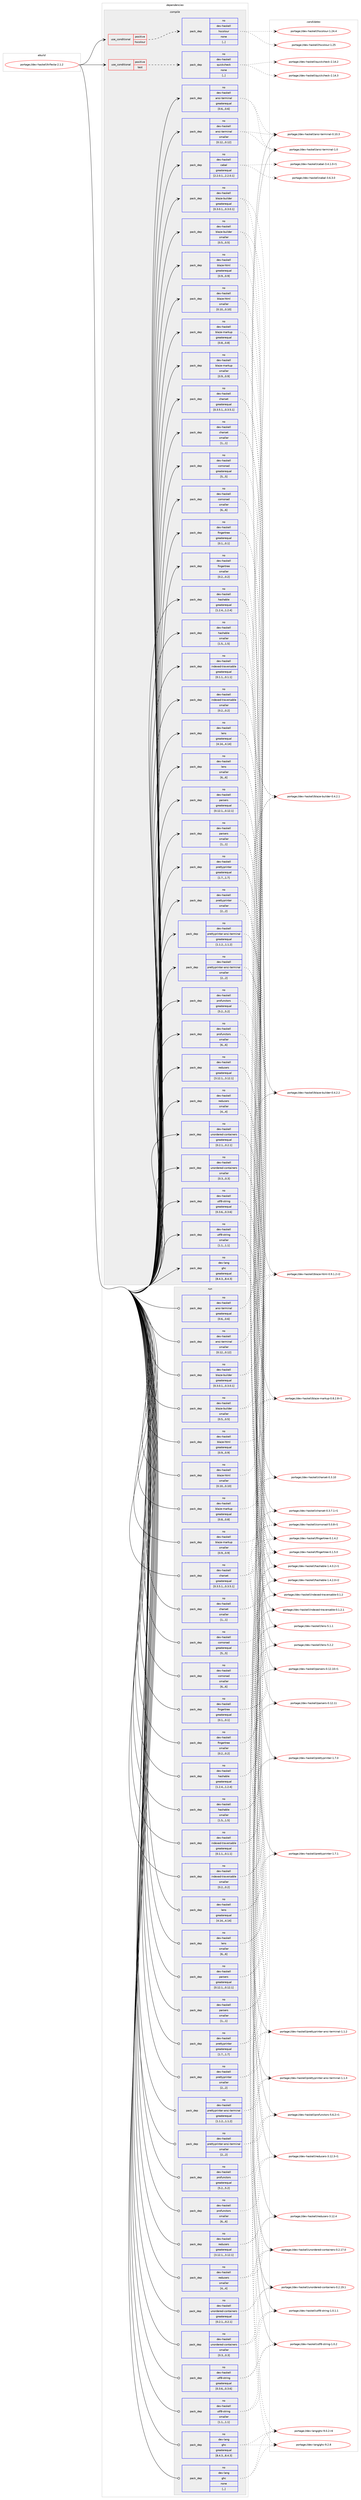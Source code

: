 digraph prolog {

# *************
# Graph options
# *************

newrank=true;
concentrate=true;
compound=true;
graph [rankdir=LR,fontname=Helvetica,fontsize=10,ranksep=1.5];#, ranksep=2.5, nodesep=0.2];
edge  [arrowhead=vee];
node  [fontname=Helvetica,fontsize=10];

# **********
# The ebuild
# **********

subgraph cluster_leftcol {
color=gray;
rank=same;
label=<<i>ebuild</i>>;
id [label="portage://dev-haskell/trifecta-2.1.2", color=red, width=4, href="../dev-haskell/trifecta-2.1.2.svg"];
}

# ****************
# The dependencies
# ****************

subgraph cluster_midcol {
color=gray;
label=<<i>dependencies</i>>;
subgraph cluster_compile {
fillcolor="#eeeeee";
style=filled;
label=<<i>compile</i>>;
subgraph cond20605 {
dependency87668 [label=<<TABLE BORDER="0" CELLBORDER="1" CELLSPACING="0" CELLPADDING="4"><TR><TD ROWSPAN="3" CELLPADDING="10">use_conditional</TD></TR><TR><TD>positive</TD></TR><TR><TD>hscolour</TD></TR></TABLE>>, shape=none, color=red];
subgraph pack66053 {
dependency87669 [label=<<TABLE BORDER="0" CELLBORDER="1" CELLSPACING="0" CELLPADDING="4" WIDTH="220"><TR><TD ROWSPAN="6" CELLPADDING="30">pack_dep</TD></TR><TR><TD WIDTH="110">no</TD></TR><TR><TD>dev-haskell</TD></TR><TR><TD>hscolour</TD></TR><TR><TD>none</TD></TR><TR><TD>[,,]</TD></TR></TABLE>>, shape=none, color=blue];
}
dependency87668:e -> dependency87669:w [weight=20,style="dashed",arrowhead="vee"];
}
id:e -> dependency87668:w [weight=20,style="solid",arrowhead="vee"];
subgraph cond20606 {
dependency87670 [label=<<TABLE BORDER="0" CELLBORDER="1" CELLSPACING="0" CELLPADDING="4"><TR><TD ROWSPAN="3" CELLPADDING="10">use_conditional</TD></TR><TR><TD>positive</TD></TR><TR><TD>test</TD></TR></TABLE>>, shape=none, color=red];
subgraph pack66054 {
dependency87671 [label=<<TABLE BORDER="0" CELLBORDER="1" CELLSPACING="0" CELLPADDING="4" WIDTH="220"><TR><TD ROWSPAN="6" CELLPADDING="30">pack_dep</TD></TR><TR><TD WIDTH="110">no</TD></TR><TR><TD>dev-haskell</TD></TR><TR><TD>quickcheck</TD></TR><TR><TD>none</TD></TR><TR><TD>[,,]</TD></TR></TABLE>>, shape=none, color=blue];
}
dependency87670:e -> dependency87671:w [weight=20,style="dashed",arrowhead="vee"];
}
id:e -> dependency87670:w [weight=20,style="solid",arrowhead="vee"];
subgraph pack66055 {
dependency87672 [label=<<TABLE BORDER="0" CELLBORDER="1" CELLSPACING="0" CELLPADDING="4" WIDTH="220"><TR><TD ROWSPAN="6" CELLPADDING="30">pack_dep</TD></TR><TR><TD WIDTH="110">no</TD></TR><TR><TD>dev-haskell</TD></TR><TR><TD>ansi-terminal</TD></TR><TR><TD>greaterequal</TD></TR><TR><TD>[0.6,,,0.6]</TD></TR></TABLE>>, shape=none, color=blue];
}
id:e -> dependency87672:w [weight=20,style="solid",arrowhead="vee"];
subgraph pack66056 {
dependency87673 [label=<<TABLE BORDER="0" CELLBORDER="1" CELLSPACING="0" CELLPADDING="4" WIDTH="220"><TR><TD ROWSPAN="6" CELLPADDING="30">pack_dep</TD></TR><TR><TD WIDTH="110">no</TD></TR><TR><TD>dev-haskell</TD></TR><TR><TD>ansi-terminal</TD></TR><TR><TD>smaller</TD></TR><TR><TD>[0.12,,,0.12]</TD></TR></TABLE>>, shape=none, color=blue];
}
id:e -> dependency87673:w [weight=20,style="solid",arrowhead="vee"];
subgraph pack66057 {
dependency87674 [label=<<TABLE BORDER="0" CELLBORDER="1" CELLSPACING="0" CELLPADDING="4" WIDTH="220"><TR><TD ROWSPAN="6" CELLPADDING="30">pack_dep</TD></TR><TR><TD WIDTH="110">no</TD></TR><TR><TD>dev-haskell</TD></TR><TR><TD>blaze-builder</TD></TR><TR><TD>greaterequal</TD></TR><TR><TD>[0.3.0.1,,,0.3.0.1]</TD></TR></TABLE>>, shape=none, color=blue];
}
id:e -> dependency87674:w [weight=20,style="solid",arrowhead="vee"];
subgraph pack66058 {
dependency87675 [label=<<TABLE BORDER="0" CELLBORDER="1" CELLSPACING="0" CELLPADDING="4" WIDTH="220"><TR><TD ROWSPAN="6" CELLPADDING="30">pack_dep</TD></TR><TR><TD WIDTH="110">no</TD></TR><TR><TD>dev-haskell</TD></TR><TR><TD>blaze-builder</TD></TR><TR><TD>smaller</TD></TR><TR><TD>[0.5,,,0.5]</TD></TR></TABLE>>, shape=none, color=blue];
}
id:e -> dependency87675:w [weight=20,style="solid",arrowhead="vee"];
subgraph pack66059 {
dependency87676 [label=<<TABLE BORDER="0" CELLBORDER="1" CELLSPACING="0" CELLPADDING="4" WIDTH="220"><TR><TD ROWSPAN="6" CELLPADDING="30">pack_dep</TD></TR><TR><TD WIDTH="110">no</TD></TR><TR><TD>dev-haskell</TD></TR><TR><TD>blaze-html</TD></TR><TR><TD>greaterequal</TD></TR><TR><TD>[0.9,,,0.9]</TD></TR></TABLE>>, shape=none, color=blue];
}
id:e -> dependency87676:w [weight=20,style="solid",arrowhead="vee"];
subgraph pack66060 {
dependency87677 [label=<<TABLE BORDER="0" CELLBORDER="1" CELLSPACING="0" CELLPADDING="4" WIDTH="220"><TR><TD ROWSPAN="6" CELLPADDING="30">pack_dep</TD></TR><TR><TD WIDTH="110">no</TD></TR><TR><TD>dev-haskell</TD></TR><TR><TD>blaze-html</TD></TR><TR><TD>smaller</TD></TR><TR><TD>[0.10,,,0.10]</TD></TR></TABLE>>, shape=none, color=blue];
}
id:e -> dependency87677:w [weight=20,style="solid",arrowhead="vee"];
subgraph pack66061 {
dependency87678 [label=<<TABLE BORDER="0" CELLBORDER="1" CELLSPACING="0" CELLPADDING="4" WIDTH="220"><TR><TD ROWSPAN="6" CELLPADDING="30">pack_dep</TD></TR><TR><TD WIDTH="110">no</TD></TR><TR><TD>dev-haskell</TD></TR><TR><TD>blaze-markup</TD></TR><TR><TD>greaterequal</TD></TR><TR><TD>[0.8,,,0.8]</TD></TR></TABLE>>, shape=none, color=blue];
}
id:e -> dependency87678:w [weight=20,style="solid",arrowhead="vee"];
subgraph pack66062 {
dependency87679 [label=<<TABLE BORDER="0" CELLBORDER="1" CELLSPACING="0" CELLPADDING="4" WIDTH="220"><TR><TD ROWSPAN="6" CELLPADDING="30">pack_dep</TD></TR><TR><TD WIDTH="110">no</TD></TR><TR><TD>dev-haskell</TD></TR><TR><TD>blaze-markup</TD></TR><TR><TD>smaller</TD></TR><TR><TD>[0.9,,,0.9]</TD></TR></TABLE>>, shape=none, color=blue];
}
id:e -> dependency87679:w [weight=20,style="solid",arrowhead="vee"];
subgraph pack66063 {
dependency87680 [label=<<TABLE BORDER="0" CELLBORDER="1" CELLSPACING="0" CELLPADDING="4" WIDTH="220"><TR><TD ROWSPAN="6" CELLPADDING="30">pack_dep</TD></TR><TR><TD WIDTH="110">no</TD></TR><TR><TD>dev-haskell</TD></TR><TR><TD>cabal</TD></TR><TR><TD>greaterequal</TD></TR><TR><TD>[2.2.0.1,,,2.2.0.1]</TD></TR></TABLE>>, shape=none, color=blue];
}
id:e -> dependency87680:w [weight=20,style="solid",arrowhead="vee"];
subgraph pack66064 {
dependency87681 [label=<<TABLE BORDER="0" CELLBORDER="1" CELLSPACING="0" CELLPADDING="4" WIDTH="220"><TR><TD ROWSPAN="6" CELLPADDING="30">pack_dep</TD></TR><TR><TD WIDTH="110">no</TD></TR><TR><TD>dev-haskell</TD></TR><TR><TD>charset</TD></TR><TR><TD>greaterequal</TD></TR><TR><TD>[0.3.5.1,,,0.3.5.1]</TD></TR></TABLE>>, shape=none, color=blue];
}
id:e -> dependency87681:w [weight=20,style="solid",arrowhead="vee"];
subgraph pack66065 {
dependency87682 [label=<<TABLE BORDER="0" CELLBORDER="1" CELLSPACING="0" CELLPADDING="4" WIDTH="220"><TR><TD ROWSPAN="6" CELLPADDING="30">pack_dep</TD></TR><TR><TD WIDTH="110">no</TD></TR><TR><TD>dev-haskell</TD></TR><TR><TD>charset</TD></TR><TR><TD>smaller</TD></TR><TR><TD>[1,,,1]</TD></TR></TABLE>>, shape=none, color=blue];
}
id:e -> dependency87682:w [weight=20,style="solid",arrowhead="vee"];
subgraph pack66066 {
dependency87683 [label=<<TABLE BORDER="0" CELLBORDER="1" CELLSPACING="0" CELLPADDING="4" WIDTH="220"><TR><TD ROWSPAN="6" CELLPADDING="30">pack_dep</TD></TR><TR><TD WIDTH="110">no</TD></TR><TR><TD>dev-haskell</TD></TR><TR><TD>comonad</TD></TR><TR><TD>greaterequal</TD></TR><TR><TD>[5,,,5]</TD></TR></TABLE>>, shape=none, color=blue];
}
id:e -> dependency87683:w [weight=20,style="solid",arrowhead="vee"];
subgraph pack66067 {
dependency87684 [label=<<TABLE BORDER="0" CELLBORDER="1" CELLSPACING="0" CELLPADDING="4" WIDTH="220"><TR><TD ROWSPAN="6" CELLPADDING="30">pack_dep</TD></TR><TR><TD WIDTH="110">no</TD></TR><TR><TD>dev-haskell</TD></TR><TR><TD>comonad</TD></TR><TR><TD>smaller</TD></TR><TR><TD>[6,,,6]</TD></TR></TABLE>>, shape=none, color=blue];
}
id:e -> dependency87684:w [weight=20,style="solid",arrowhead="vee"];
subgraph pack66068 {
dependency87685 [label=<<TABLE BORDER="0" CELLBORDER="1" CELLSPACING="0" CELLPADDING="4" WIDTH="220"><TR><TD ROWSPAN="6" CELLPADDING="30">pack_dep</TD></TR><TR><TD WIDTH="110">no</TD></TR><TR><TD>dev-haskell</TD></TR><TR><TD>fingertree</TD></TR><TR><TD>greaterequal</TD></TR><TR><TD>[0.1,,,0.1]</TD></TR></TABLE>>, shape=none, color=blue];
}
id:e -> dependency87685:w [weight=20,style="solid",arrowhead="vee"];
subgraph pack66069 {
dependency87686 [label=<<TABLE BORDER="0" CELLBORDER="1" CELLSPACING="0" CELLPADDING="4" WIDTH="220"><TR><TD ROWSPAN="6" CELLPADDING="30">pack_dep</TD></TR><TR><TD WIDTH="110">no</TD></TR><TR><TD>dev-haskell</TD></TR><TR><TD>fingertree</TD></TR><TR><TD>smaller</TD></TR><TR><TD>[0.2,,,0.2]</TD></TR></TABLE>>, shape=none, color=blue];
}
id:e -> dependency87686:w [weight=20,style="solid",arrowhead="vee"];
subgraph pack66070 {
dependency87687 [label=<<TABLE BORDER="0" CELLBORDER="1" CELLSPACING="0" CELLPADDING="4" WIDTH="220"><TR><TD ROWSPAN="6" CELLPADDING="30">pack_dep</TD></TR><TR><TD WIDTH="110">no</TD></TR><TR><TD>dev-haskell</TD></TR><TR><TD>hashable</TD></TR><TR><TD>greaterequal</TD></TR><TR><TD>[1.2.4,,,1.2.4]</TD></TR></TABLE>>, shape=none, color=blue];
}
id:e -> dependency87687:w [weight=20,style="solid",arrowhead="vee"];
subgraph pack66071 {
dependency87688 [label=<<TABLE BORDER="0" CELLBORDER="1" CELLSPACING="0" CELLPADDING="4" WIDTH="220"><TR><TD ROWSPAN="6" CELLPADDING="30">pack_dep</TD></TR><TR><TD WIDTH="110">no</TD></TR><TR><TD>dev-haskell</TD></TR><TR><TD>hashable</TD></TR><TR><TD>smaller</TD></TR><TR><TD>[1.5,,,1.5]</TD></TR></TABLE>>, shape=none, color=blue];
}
id:e -> dependency87688:w [weight=20,style="solid",arrowhead="vee"];
subgraph pack66072 {
dependency87689 [label=<<TABLE BORDER="0" CELLBORDER="1" CELLSPACING="0" CELLPADDING="4" WIDTH="220"><TR><TD ROWSPAN="6" CELLPADDING="30">pack_dep</TD></TR><TR><TD WIDTH="110">no</TD></TR><TR><TD>dev-haskell</TD></TR><TR><TD>indexed-traversable</TD></TR><TR><TD>greaterequal</TD></TR><TR><TD>[0.1.1,,,0.1.1]</TD></TR></TABLE>>, shape=none, color=blue];
}
id:e -> dependency87689:w [weight=20,style="solid",arrowhead="vee"];
subgraph pack66073 {
dependency87690 [label=<<TABLE BORDER="0" CELLBORDER="1" CELLSPACING="0" CELLPADDING="4" WIDTH="220"><TR><TD ROWSPAN="6" CELLPADDING="30">pack_dep</TD></TR><TR><TD WIDTH="110">no</TD></TR><TR><TD>dev-haskell</TD></TR><TR><TD>indexed-traversable</TD></TR><TR><TD>smaller</TD></TR><TR><TD>[0.2,,,0.2]</TD></TR></TABLE>>, shape=none, color=blue];
}
id:e -> dependency87690:w [weight=20,style="solid",arrowhead="vee"];
subgraph pack66074 {
dependency87691 [label=<<TABLE BORDER="0" CELLBORDER="1" CELLSPACING="0" CELLPADDING="4" WIDTH="220"><TR><TD ROWSPAN="6" CELLPADDING="30">pack_dep</TD></TR><TR><TD WIDTH="110">no</TD></TR><TR><TD>dev-haskell</TD></TR><TR><TD>lens</TD></TR><TR><TD>greaterequal</TD></TR><TR><TD>[4.14,,,4.14]</TD></TR></TABLE>>, shape=none, color=blue];
}
id:e -> dependency87691:w [weight=20,style="solid",arrowhead="vee"];
subgraph pack66075 {
dependency87692 [label=<<TABLE BORDER="0" CELLBORDER="1" CELLSPACING="0" CELLPADDING="4" WIDTH="220"><TR><TD ROWSPAN="6" CELLPADDING="30">pack_dep</TD></TR><TR><TD WIDTH="110">no</TD></TR><TR><TD>dev-haskell</TD></TR><TR><TD>lens</TD></TR><TR><TD>smaller</TD></TR><TR><TD>[6,,,6]</TD></TR></TABLE>>, shape=none, color=blue];
}
id:e -> dependency87692:w [weight=20,style="solid",arrowhead="vee"];
subgraph pack66076 {
dependency87693 [label=<<TABLE BORDER="0" CELLBORDER="1" CELLSPACING="0" CELLPADDING="4" WIDTH="220"><TR><TD ROWSPAN="6" CELLPADDING="30">pack_dep</TD></TR><TR><TD WIDTH="110">no</TD></TR><TR><TD>dev-haskell</TD></TR><TR><TD>parsers</TD></TR><TR><TD>greaterequal</TD></TR><TR><TD>[0.12.1,,,0.12.1]</TD></TR></TABLE>>, shape=none, color=blue];
}
id:e -> dependency87693:w [weight=20,style="solid",arrowhead="vee"];
subgraph pack66077 {
dependency87694 [label=<<TABLE BORDER="0" CELLBORDER="1" CELLSPACING="0" CELLPADDING="4" WIDTH="220"><TR><TD ROWSPAN="6" CELLPADDING="30">pack_dep</TD></TR><TR><TD WIDTH="110">no</TD></TR><TR><TD>dev-haskell</TD></TR><TR><TD>parsers</TD></TR><TR><TD>smaller</TD></TR><TR><TD>[1,,,1]</TD></TR></TABLE>>, shape=none, color=blue];
}
id:e -> dependency87694:w [weight=20,style="solid",arrowhead="vee"];
subgraph pack66078 {
dependency87695 [label=<<TABLE BORDER="0" CELLBORDER="1" CELLSPACING="0" CELLPADDING="4" WIDTH="220"><TR><TD ROWSPAN="6" CELLPADDING="30">pack_dep</TD></TR><TR><TD WIDTH="110">no</TD></TR><TR><TD>dev-haskell</TD></TR><TR><TD>prettyprinter</TD></TR><TR><TD>greaterequal</TD></TR><TR><TD>[1.7,,,1.7]</TD></TR></TABLE>>, shape=none, color=blue];
}
id:e -> dependency87695:w [weight=20,style="solid",arrowhead="vee"];
subgraph pack66079 {
dependency87696 [label=<<TABLE BORDER="0" CELLBORDER="1" CELLSPACING="0" CELLPADDING="4" WIDTH="220"><TR><TD ROWSPAN="6" CELLPADDING="30">pack_dep</TD></TR><TR><TD WIDTH="110">no</TD></TR><TR><TD>dev-haskell</TD></TR><TR><TD>prettyprinter</TD></TR><TR><TD>smaller</TD></TR><TR><TD>[2,,,2]</TD></TR></TABLE>>, shape=none, color=blue];
}
id:e -> dependency87696:w [weight=20,style="solid",arrowhead="vee"];
subgraph pack66080 {
dependency87697 [label=<<TABLE BORDER="0" CELLBORDER="1" CELLSPACING="0" CELLPADDING="4" WIDTH="220"><TR><TD ROWSPAN="6" CELLPADDING="30">pack_dep</TD></TR><TR><TD WIDTH="110">no</TD></TR><TR><TD>dev-haskell</TD></TR><TR><TD>prettyprinter-ansi-terminal</TD></TR><TR><TD>greaterequal</TD></TR><TR><TD>[1.1.2,,,1.1.2]</TD></TR></TABLE>>, shape=none, color=blue];
}
id:e -> dependency87697:w [weight=20,style="solid",arrowhead="vee"];
subgraph pack66081 {
dependency87698 [label=<<TABLE BORDER="0" CELLBORDER="1" CELLSPACING="0" CELLPADDING="4" WIDTH="220"><TR><TD ROWSPAN="6" CELLPADDING="30">pack_dep</TD></TR><TR><TD WIDTH="110">no</TD></TR><TR><TD>dev-haskell</TD></TR><TR><TD>prettyprinter-ansi-terminal</TD></TR><TR><TD>smaller</TD></TR><TR><TD>[2,,,2]</TD></TR></TABLE>>, shape=none, color=blue];
}
id:e -> dependency87698:w [weight=20,style="solid",arrowhead="vee"];
subgraph pack66082 {
dependency87699 [label=<<TABLE BORDER="0" CELLBORDER="1" CELLSPACING="0" CELLPADDING="4" WIDTH="220"><TR><TD ROWSPAN="6" CELLPADDING="30">pack_dep</TD></TR><TR><TD WIDTH="110">no</TD></TR><TR><TD>dev-haskell</TD></TR><TR><TD>profunctors</TD></TR><TR><TD>greaterequal</TD></TR><TR><TD>[5.2,,,5.2]</TD></TR></TABLE>>, shape=none, color=blue];
}
id:e -> dependency87699:w [weight=20,style="solid",arrowhead="vee"];
subgraph pack66083 {
dependency87700 [label=<<TABLE BORDER="0" CELLBORDER="1" CELLSPACING="0" CELLPADDING="4" WIDTH="220"><TR><TD ROWSPAN="6" CELLPADDING="30">pack_dep</TD></TR><TR><TD WIDTH="110">no</TD></TR><TR><TD>dev-haskell</TD></TR><TR><TD>profunctors</TD></TR><TR><TD>smaller</TD></TR><TR><TD>[6,,,6]</TD></TR></TABLE>>, shape=none, color=blue];
}
id:e -> dependency87700:w [weight=20,style="solid",arrowhead="vee"];
subgraph pack66084 {
dependency87701 [label=<<TABLE BORDER="0" CELLBORDER="1" CELLSPACING="0" CELLPADDING="4" WIDTH="220"><TR><TD ROWSPAN="6" CELLPADDING="30">pack_dep</TD></TR><TR><TD WIDTH="110">no</TD></TR><TR><TD>dev-haskell</TD></TR><TR><TD>reducers</TD></TR><TR><TD>greaterequal</TD></TR><TR><TD>[3.12.1,,,3.12.1]</TD></TR></TABLE>>, shape=none, color=blue];
}
id:e -> dependency87701:w [weight=20,style="solid",arrowhead="vee"];
subgraph pack66085 {
dependency87702 [label=<<TABLE BORDER="0" CELLBORDER="1" CELLSPACING="0" CELLPADDING="4" WIDTH="220"><TR><TD ROWSPAN="6" CELLPADDING="30">pack_dep</TD></TR><TR><TD WIDTH="110">no</TD></TR><TR><TD>dev-haskell</TD></TR><TR><TD>reducers</TD></TR><TR><TD>smaller</TD></TR><TR><TD>[4,,,4]</TD></TR></TABLE>>, shape=none, color=blue];
}
id:e -> dependency87702:w [weight=20,style="solid",arrowhead="vee"];
subgraph pack66086 {
dependency87703 [label=<<TABLE BORDER="0" CELLBORDER="1" CELLSPACING="0" CELLPADDING="4" WIDTH="220"><TR><TD ROWSPAN="6" CELLPADDING="30">pack_dep</TD></TR><TR><TD WIDTH="110">no</TD></TR><TR><TD>dev-haskell</TD></TR><TR><TD>unordered-containers</TD></TR><TR><TD>greaterequal</TD></TR><TR><TD>[0.2.1,,,0.2.1]</TD></TR></TABLE>>, shape=none, color=blue];
}
id:e -> dependency87703:w [weight=20,style="solid",arrowhead="vee"];
subgraph pack66087 {
dependency87704 [label=<<TABLE BORDER="0" CELLBORDER="1" CELLSPACING="0" CELLPADDING="4" WIDTH="220"><TR><TD ROWSPAN="6" CELLPADDING="30">pack_dep</TD></TR><TR><TD WIDTH="110">no</TD></TR><TR><TD>dev-haskell</TD></TR><TR><TD>unordered-containers</TD></TR><TR><TD>smaller</TD></TR><TR><TD>[0.3,,,0.3]</TD></TR></TABLE>>, shape=none, color=blue];
}
id:e -> dependency87704:w [weight=20,style="solid",arrowhead="vee"];
subgraph pack66088 {
dependency87705 [label=<<TABLE BORDER="0" CELLBORDER="1" CELLSPACING="0" CELLPADDING="4" WIDTH="220"><TR><TD ROWSPAN="6" CELLPADDING="30">pack_dep</TD></TR><TR><TD WIDTH="110">no</TD></TR><TR><TD>dev-haskell</TD></TR><TR><TD>utf8-string</TD></TR><TR><TD>greaterequal</TD></TR><TR><TD>[0.3.6,,,0.3.6]</TD></TR></TABLE>>, shape=none, color=blue];
}
id:e -> dependency87705:w [weight=20,style="solid",arrowhead="vee"];
subgraph pack66089 {
dependency87706 [label=<<TABLE BORDER="0" CELLBORDER="1" CELLSPACING="0" CELLPADDING="4" WIDTH="220"><TR><TD ROWSPAN="6" CELLPADDING="30">pack_dep</TD></TR><TR><TD WIDTH="110">no</TD></TR><TR><TD>dev-haskell</TD></TR><TR><TD>utf8-string</TD></TR><TR><TD>smaller</TD></TR><TR><TD>[1.1,,,1.1]</TD></TR></TABLE>>, shape=none, color=blue];
}
id:e -> dependency87706:w [weight=20,style="solid",arrowhead="vee"];
subgraph pack66090 {
dependency87707 [label=<<TABLE BORDER="0" CELLBORDER="1" CELLSPACING="0" CELLPADDING="4" WIDTH="220"><TR><TD ROWSPAN="6" CELLPADDING="30">pack_dep</TD></TR><TR><TD WIDTH="110">no</TD></TR><TR><TD>dev-lang</TD></TR><TR><TD>ghc</TD></TR><TR><TD>greaterequal</TD></TR><TR><TD>[8.4.3,,,8.4.3]</TD></TR></TABLE>>, shape=none, color=blue];
}
id:e -> dependency87707:w [weight=20,style="solid",arrowhead="vee"];
}
subgraph cluster_compileandrun {
fillcolor="#eeeeee";
style=filled;
label=<<i>compile and run</i>>;
}
subgraph cluster_run {
fillcolor="#eeeeee";
style=filled;
label=<<i>run</i>>;
subgraph pack66091 {
dependency87708 [label=<<TABLE BORDER="0" CELLBORDER="1" CELLSPACING="0" CELLPADDING="4" WIDTH="220"><TR><TD ROWSPAN="6" CELLPADDING="30">pack_dep</TD></TR><TR><TD WIDTH="110">no</TD></TR><TR><TD>dev-haskell</TD></TR><TR><TD>ansi-terminal</TD></TR><TR><TD>greaterequal</TD></TR><TR><TD>[0.6,,,0.6]</TD></TR></TABLE>>, shape=none, color=blue];
}
id:e -> dependency87708:w [weight=20,style="solid",arrowhead="odot"];
subgraph pack66092 {
dependency87709 [label=<<TABLE BORDER="0" CELLBORDER="1" CELLSPACING="0" CELLPADDING="4" WIDTH="220"><TR><TD ROWSPAN="6" CELLPADDING="30">pack_dep</TD></TR><TR><TD WIDTH="110">no</TD></TR><TR><TD>dev-haskell</TD></TR><TR><TD>ansi-terminal</TD></TR><TR><TD>smaller</TD></TR><TR><TD>[0.12,,,0.12]</TD></TR></TABLE>>, shape=none, color=blue];
}
id:e -> dependency87709:w [weight=20,style="solid",arrowhead="odot"];
subgraph pack66093 {
dependency87710 [label=<<TABLE BORDER="0" CELLBORDER="1" CELLSPACING="0" CELLPADDING="4" WIDTH="220"><TR><TD ROWSPAN="6" CELLPADDING="30">pack_dep</TD></TR><TR><TD WIDTH="110">no</TD></TR><TR><TD>dev-haskell</TD></TR><TR><TD>blaze-builder</TD></TR><TR><TD>greaterequal</TD></TR><TR><TD>[0.3.0.1,,,0.3.0.1]</TD></TR></TABLE>>, shape=none, color=blue];
}
id:e -> dependency87710:w [weight=20,style="solid",arrowhead="odot"];
subgraph pack66094 {
dependency87711 [label=<<TABLE BORDER="0" CELLBORDER="1" CELLSPACING="0" CELLPADDING="4" WIDTH="220"><TR><TD ROWSPAN="6" CELLPADDING="30">pack_dep</TD></TR><TR><TD WIDTH="110">no</TD></TR><TR><TD>dev-haskell</TD></TR><TR><TD>blaze-builder</TD></TR><TR><TD>smaller</TD></TR><TR><TD>[0.5,,,0.5]</TD></TR></TABLE>>, shape=none, color=blue];
}
id:e -> dependency87711:w [weight=20,style="solid",arrowhead="odot"];
subgraph pack66095 {
dependency87712 [label=<<TABLE BORDER="0" CELLBORDER="1" CELLSPACING="0" CELLPADDING="4" WIDTH="220"><TR><TD ROWSPAN="6" CELLPADDING="30">pack_dep</TD></TR><TR><TD WIDTH="110">no</TD></TR><TR><TD>dev-haskell</TD></TR><TR><TD>blaze-html</TD></TR><TR><TD>greaterequal</TD></TR><TR><TD>[0.9,,,0.9]</TD></TR></TABLE>>, shape=none, color=blue];
}
id:e -> dependency87712:w [weight=20,style="solid",arrowhead="odot"];
subgraph pack66096 {
dependency87713 [label=<<TABLE BORDER="0" CELLBORDER="1" CELLSPACING="0" CELLPADDING="4" WIDTH="220"><TR><TD ROWSPAN="6" CELLPADDING="30">pack_dep</TD></TR><TR><TD WIDTH="110">no</TD></TR><TR><TD>dev-haskell</TD></TR><TR><TD>blaze-html</TD></TR><TR><TD>smaller</TD></TR><TR><TD>[0.10,,,0.10]</TD></TR></TABLE>>, shape=none, color=blue];
}
id:e -> dependency87713:w [weight=20,style="solid",arrowhead="odot"];
subgraph pack66097 {
dependency87714 [label=<<TABLE BORDER="0" CELLBORDER="1" CELLSPACING="0" CELLPADDING="4" WIDTH="220"><TR><TD ROWSPAN="6" CELLPADDING="30">pack_dep</TD></TR><TR><TD WIDTH="110">no</TD></TR><TR><TD>dev-haskell</TD></TR><TR><TD>blaze-markup</TD></TR><TR><TD>greaterequal</TD></TR><TR><TD>[0.8,,,0.8]</TD></TR></TABLE>>, shape=none, color=blue];
}
id:e -> dependency87714:w [weight=20,style="solid",arrowhead="odot"];
subgraph pack66098 {
dependency87715 [label=<<TABLE BORDER="0" CELLBORDER="1" CELLSPACING="0" CELLPADDING="4" WIDTH="220"><TR><TD ROWSPAN="6" CELLPADDING="30">pack_dep</TD></TR><TR><TD WIDTH="110">no</TD></TR><TR><TD>dev-haskell</TD></TR><TR><TD>blaze-markup</TD></TR><TR><TD>smaller</TD></TR><TR><TD>[0.9,,,0.9]</TD></TR></TABLE>>, shape=none, color=blue];
}
id:e -> dependency87715:w [weight=20,style="solid",arrowhead="odot"];
subgraph pack66099 {
dependency87716 [label=<<TABLE BORDER="0" CELLBORDER="1" CELLSPACING="0" CELLPADDING="4" WIDTH="220"><TR><TD ROWSPAN="6" CELLPADDING="30">pack_dep</TD></TR><TR><TD WIDTH="110">no</TD></TR><TR><TD>dev-haskell</TD></TR><TR><TD>charset</TD></TR><TR><TD>greaterequal</TD></TR><TR><TD>[0.3.5.1,,,0.3.5.1]</TD></TR></TABLE>>, shape=none, color=blue];
}
id:e -> dependency87716:w [weight=20,style="solid",arrowhead="odot"];
subgraph pack66100 {
dependency87717 [label=<<TABLE BORDER="0" CELLBORDER="1" CELLSPACING="0" CELLPADDING="4" WIDTH="220"><TR><TD ROWSPAN="6" CELLPADDING="30">pack_dep</TD></TR><TR><TD WIDTH="110">no</TD></TR><TR><TD>dev-haskell</TD></TR><TR><TD>charset</TD></TR><TR><TD>smaller</TD></TR><TR><TD>[1,,,1]</TD></TR></TABLE>>, shape=none, color=blue];
}
id:e -> dependency87717:w [weight=20,style="solid",arrowhead="odot"];
subgraph pack66101 {
dependency87718 [label=<<TABLE BORDER="0" CELLBORDER="1" CELLSPACING="0" CELLPADDING="4" WIDTH="220"><TR><TD ROWSPAN="6" CELLPADDING="30">pack_dep</TD></TR><TR><TD WIDTH="110">no</TD></TR><TR><TD>dev-haskell</TD></TR><TR><TD>comonad</TD></TR><TR><TD>greaterequal</TD></TR><TR><TD>[5,,,5]</TD></TR></TABLE>>, shape=none, color=blue];
}
id:e -> dependency87718:w [weight=20,style="solid",arrowhead="odot"];
subgraph pack66102 {
dependency87719 [label=<<TABLE BORDER="0" CELLBORDER="1" CELLSPACING="0" CELLPADDING="4" WIDTH="220"><TR><TD ROWSPAN="6" CELLPADDING="30">pack_dep</TD></TR><TR><TD WIDTH="110">no</TD></TR><TR><TD>dev-haskell</TD></TR><TR><TD>comonad</TD></TR><TR><TD>smaller</TD></TR><TR><TD>[6,,,6]</TD></TR></TABLE>>, shape=none, color=blue];
}
id:e -> dependency87719:w [weight=20,style="solid",arrowhead="odot"];
subgraph pack66103 {
dependency87720 [label=<<TABLE BORDER="0" CELLBORDER="1" CELLSPACING="0" CELLPADDING="4" WIDTH="220"><TR><TD ROWSPAN="6" CELLPADDING="30">pack_dep</TD></TR><TR><TD WIDTH="110">no</TD></TR><TR><TD>dev-haskell</TD></TR><TR><TD>fingertree</TD></TR><TR><TD>greaterequal</TD></TR><TR><TD>[0.1,,,0.1]</TD></TR></TABLE>>, shape=none, color=blue];
}
id:e -> dependency87720:w [weight=20,style="solid",arrowhead="odot"];
subgraph pack66104 {
dependency87721 [label=<<TABLE BORDER="0" CELLBORDER="1" CELLSPACING="0" CELLPADDING="4" WIDTH="220"><TR><TD ROWSPAN="6" CELLPADDING="30">pack_dep</TD></TR><TR><TD WIDTH="110">no</TD></TR><TR><TD>dev-haskell</TD></TR><TR><TD>fingertree</TD></TR><TR><TD>smaller</TD></TR><TR><TD>[0.2,,,0.2]</TD></TR></TABLE>>, shape=none, color=blue];
}
id:e -> dependency87721:w [weight=20,style="solid",arrowhead="odot"];
subgraph pack66105 {
dependency87722 [label=<<TABLE BORDER="0" CELLBORDER="1" CELLSPACING="0" CELLPADDING="4" WIDTH="220"><TR><TD ROWSPAN="6" CELLPADDING="30">pack_dep</TD></TR><TR><TD WIDTH="110">no</TD></TR><TR><TD>dev-haskell</TD></TR><TR><TD>hashable</TD></TR><TR><TD>greaterequal</TD></TR><TR><TD>[1.2.4,,,1.2.4]</TD></TR></TABLE>>, shape=none, color=blue];
}
id:e -> dependency87722:w [weight=20,style="solid",arrowhead="odot"];
subgraph pack66106 {
dependency87723 [label=<<TABLE BORDER="0" CELLBORDER="1" CELLSPACING="0" CELLPADDING="4" WIDTH="220"><TR><TD ROWSPAN="6" CELLPADDING="30">pack_dep</TD></TR><TR><TD WIDTH="110">no</TD></TR><TR><TD>dev-haskell</TD></TR><TR><TD>hashable</TD></TR><TR><TD>smaller</TD></TR><TR><TD>[1.5,,,1.5]</TD></TR></TABLE>>, shape=none, color=blue];
}
id:e -> dependency87723:w [weight=20,style="solid",arrowhead="odot"];
subgraph pack66107 {
dependency87724 [label=<<TABLE BORDER="0" CELLBORDER="1" CELLSPACING="0" CELLPADDING="4" WIDTH="220"><TR><TD ROWSPAN="6" CELLPADDING="30">pack_dep</TD></TR><TR><TD WIDTH="110">no</TD></TR><TR><TD>dev-haskell</TD></TR><TR><TD>indexed-traversable</TD></TR><TR><TD>greaterequal</TD></TR><TR><TD>[0.1.1,,,0.1.1]</TD></TR></TABLE>>, shape=none, color=blue];
}
id:e -> dependency87724:w [weight=20,style="solid",arrowhead="odot"];
subgraph pack66108 {
dependency87725 [label=<<TABLE BORDER="0" CELLBORDER="1" CELLSPACING="0" CELLPADDING="4" WIDTH="220"><TR><TD ROWSPAN="6" CELLPADDING="30">pack_dep</TD></TR><TR><TD WIDTH="110">no</TD></TR><TR><TD>dev-haskell</TD></TR><TR><TD>indexed-traversable</TD></TR><TR><TD>smaller</TD></TR><TR><TD>[0.2,,,0.2]</TD></TR></TABLE>>, shape=none, color=blue];
}
id:e -> dependency87725:w [weight=20,style="solid",arrowhead="odot"];
subgraph pack66109 {
dependency87726 [label=<<TABLE BORDER="0" CELLBORDER="1" CELLSPACING="0" CELLPADDING="4" WIDTH="220"><TR><TD ROWSPAN="6" CELLPADDING="30">pack_dep</TD></TR><TR><TD WIDTH="110">no</TD></TR><TR><TD>dev-haskell</TD></TR><TR><TD>lens</TD></TR><TR><TD>greaterequal</TD></TR><TR><TD>[4.14,,,4.14]</TD></TR></TABLE>>, shape=none, color=blue];
}
id:e -> dependency87726:w [weight=20,style="solid",arrowhead="odot"];
subgraph pack66110 {
dependency87727 [label=<<TABLE BORDER="0" CELLBORDER="1" CELLSPACING="0" CELLPADDING="4" WIDTH="220"><TR><TD ROWSPAN="6" CELLPADDING="30">pack_dep</TD></TR><TR><TD WIDTH="110">no</TD></TR><TR><TD>dev-haskell</TD></TR><TR><TD>lens</TD></TR><TR><TD>smaller</TD></TR><TR><TD>[6,,,6]</TD></TR></TABLE>>, shape=none, color=blue];
}
id:e -> dependency87727:w [weight=20,style="solid",arrowhead="odot"];
subgraph pack66111 {
dependency87728 [label=<<TABLE BORDER="0" CELLBORDER="1" CELLSPACING="0" CELLPADDING="4" WIDTH="220"><TR><TD ROWSPAN="6" CELLPADDING="30">pack_dep</TD></TR><TR><TD WIDTH="110">no</TD></TR><TR><TD>dev-haskell</TD></TR><TR><TD>parsers</TD></TR><TR><TD>greaterequal</TD></TR><TR><TD>[0.12.1,,,0.12.1]</TD></TR></TABLE>>, shape=none, color=blue];
}
id:e -> dependency87728:w [weight=20,style="solid",arrowhead="odot"];
subgraph pack66112 {
dependency87729 [label=<<TABLE BORDER="0" CELLBORDER="1" CELLSPACING="0" CELLPADDING="4" WIDTH="220"><TR><TD ROWSPAN="6" CELLPADDING="30">pack_dep</TD></TR><TR><TD WIDTH="110">no</TD></TR><TR><TD>dev-haskell</TD></TR><TR><TD>parsers</TD></TR><TR><TD>smaller</TD></TR><TR><TD>[1,,,1]</TD></TR></TABLE>>, shape=none, color=blue];
}
id:e -> dependency87729:w [weight=20,style="solid",arrowhead="odot"];
subgraph pack66113 {
dependency87730 [label=<<TABLE BORDER="0" CELLBORDER="1" CELLSPACING="0" CELLPADDING="4" WIDTH="220"><TR><TD ROWSPAN="6" CELLPADDING="30">pack_dep</TD></TR><TR><TD WIDTH="110">no</TD></TR><TR><TD>dev-haskell</TD></TR><TR><TD>prettyprinter</TD></TR><TR><TD>greaterequal</TD></TR><TR><TD>[1.7,,,1.7]</TD></TR></TABLE>>, shape=none, color=blue];
}
id:e -> dependency87730:w [weight=20,style="solid",arrowhead="odot"];
subgraph pack66114 {
dependency87731 [label=<<TABLE BORDER="0" CELLBORDER="1" CELLSPACING="0" CELLPADDING="4" WIDTH="220"><TR><TD ROWSPAN="6" CELLPADDING="30">pack_dep</TD></TR><TR><TD WIDTH="110">no</TD></TR><TR><TD>dev-haskell</TD></TR><TR><TD>prettyprinter</TD></TR><TR><TD>smaller</TD></TR><TR><TD>[2,,,2]</TD></TR></TABLE>>, shape=none, color=blue];
}
id:e -> dependency87731:w [weight=20,style="solid",arrowhead="odot"];
subgraph pack66115 {
dependency87732 [label=<<TABLE BORDER="0" CELLBORDER="1" CELLSPACING="0" CELLPADDING="4" WIDTH="220"><TR><TD ROWSPAN="6" CELLPADDING="30">pack_dep</TD></TR><TR><TD WIDTH="110">no</TD></TR><TR><TD>dev-haskell</TD></TR><TR><TD>prettyprinter-ansi-terminal</TD></TR><TR><TD>greaterequal</TD></TR><TR><TD>[1.1.2,,,1.1.2]</TD></TR></TABLE>>, shape=none, color=blue];
}
id:e -> dependency87732:w [weight=20,style="solid",arrowhead="odot"];
subgraph pack66116 {
dependency87733 [label=<<TABLE BORDER="0" CELLBORDER="1" CELLSPACING="0" CELLPADDING="4" WIDTH="220"><TR><TD ROWSPAN="6" CELLPADDING="30">pack_dep</TD></TR><TR><TD WIDTH="110">no</TD></TR><TR><TD>dev-haskell</TD></TR><TR><TD>prettyprinter-ansi-terminal</TD></TR><TR><TD>smaller</TD></TR><TR><TD>[2,,,2]</TD></TR></TABLE>>, shape=none, color=blue];
}
id:e -> dependency87733:w [weight=20,style="solid",arrowhead="odot"];
subgraph pack66117 {
dependency87734 [label=<<TABLE BORDER="0" CELLBORDER="1" CELLSPACING="0" CELLPADDING="4" WIDTH="220"><TR><TD ROWSPAN="6" CELLPADDING="30">pack_dep</TD></TR><TR><TD WIDTH="110">no</TD></TR><TR><TD>dev-haskell</TD></TR><TR><TD>profunctors</TD></TR><TR><TD>greaterequal</TD></TR><TR><TD>[5.2,,,5.2]</TD></TR></TABLE>>, shape=none, color=blue];
}
id:e -> dependency87734:w [weight=20,style="solid",arrowhead="odot"];
subgraph pack66118 {
dependency87735 [label=<<TABLE BORDER="0" CELLBORDER="1" CELLSPACING="0" CELLPADDING="4" WIDTH="220"><TR><TD ROWSPAN="6" CELLPADDING="30">pack_dep</TD></TR><TR><TD WIDTH="110">no</TD></TR><TR><TD>dev-haskell</TD></TR><TR><TD>profunctors</TD></TR><TR><TD>smaller</TD></TR><TR><TD>[6,,,6]</TD></TR></TABLE>>, shape=none, color=blue];
}
id:e -> dependency87735:w [weight=20,style="solid",arrowhead="odot"];
subgraph pack66119 {
dependency87736 [label=<<TABLE BORDER="0" CELLBORDER="1" CELLSPACING="0" CELLPADDING="4" WIDTH="220"><TR><TD ROWSPAN="6" CELLPADDING="30">pack_dep</TD></TR><TR><TD WIDTH="110">no</TD></TR><TR><TD>dev-haskell</TD></TR><TR><TD>reducers</TD></TR><TR><TD>greaterequal</TD></TR><TR><TD>[3.12.1,,,3.12.1]</TD></TR></TABLE>>, shape=none, color=blue];
}
id:e -> dependency87736:w [weight=20,style="solid",arrowhead="odot"];
subgraph pack66120 {
dependency87737 [label=<<TABLE BORDER="0" CELLBORDER="1" CELLSPACING="0" CELLPADDING="4" WIDTH="220"><TR><TD ROWSPAN="6" CELLPADDING="30">pack_dep</TD></TR><TR><TD WIDTH="110">no</TD></TR><TR><TD>dev-haskell</TD></TR><TR><TD>reducers</TD></TR><TR><TD>smaller</TD></TR><TR><TD>[4,,,4]</TD></TR></TABLE>>, shape=none, color=blue];
}
id:e -> dependency87737:w [weight=20,style="solid",arrowhead="odot"];
subgraph pack66121 {
dependency87738 [label=<<TABLE BORDER="0" CELLBORDER="1" CELLSPACING="0" CELLPADDING="4" WIDTH="220"><TR><TD ROWSPAN="6" CELLPADDING="30">pack_dep</TD></TR><TR><TD WIDTH="110">no</TD></TR><TR><TD>dev-haskell</TD></TR><TR><TD>unordered-containers</TD></TR><TR><TD>greaterequal</TD></TR><TR><TD>[0.2.1,,,0.2.1]</TD></TR></TABLE>>, shape=none, color=blue];
}
id:e -> dependency87738:w [weight=20,style="solid",arrowhead="odot"];
subgraph pack66122 {
dependency87739 [label=<<TABLE BORDER="0" CELLBORDER="1" CELLSPACING="0" CELLPADDING="4" WIDTH="220"><TR><TD ROWSPAN="6" CELLPADDING="30">pack_dep</TD></TR><TR><TD WIDTH="110">no</TD></TR><TR><TD>dev-haskell</TD></TR><TR><TD>unordered-containers</TD></TR><TR><TD>smaller</TD></TR><TR><TD>[0.3,,,0.3]</TD></TR></TABLE>>, shape=none, color=blue];
}
id:e -> dependency87739:w [weight=20,style="solid",arrowhead="odot"];
subgraph pack66123 {
dependency87740 [label=<<TABLE BORDER="0" CELLBORDER="1" CELLSPACING="0" CELLPADDING="4" WIDTH="220"><TR><TD ROWSPAN="6" CELLPADDING="30">pack_dep</TD></TR><TR><TD WIDTH="110">no</TD></TR><TR><TD>dev-haskell</TD></TR><TR><TD>utf8-string</TD></TR><TR><TD>greaterequal</TD></TR><TR><TD>[0.3.6,,,0.3.6]</TD></TR></TABLE>>, shape=none, color=blue];
}
id:e -> dependency87740:w [weight=20,style="solid",arrowhead="odot"];
subgraph pack66124 {
dependency87741 [label=<<TABLE BORDER="0" CELLBORDER="1" CELLSPACING="0" CELLPADDING="4" WIDTH="220"><TR><TD ROWSPAN="6" CELLPADDING="30">pack_dep</TD></TR><TR><TD WIDTH="110">no</TD></TR><TR><TD>dev-haskell</TD></TR><TR><TD>utf8-string</TD></TR><TR><TD>smaller</TD></TR><TR><TD>[1.1,,,1.1]</TD></TR></TABLE>>, shape=none, color=blue];
}
id:e -> dependency87741:w [weight=20,style="solid",arrowhead="odot"];
subgraph pack66125 {
dependency87742 [label=<<TABLE BORDER="0" CELLBORDER="1" CELLSPACING="0" CELLPADDING="4" WIDTH="220"><TR><TD ROWSPAN="6" CELLPADDING="30">pack_dep</TD></TR><TR><TD WIDTH="110">no</TD></TR><TR><TD>dev-lang</TD></TR><TR><TD>ghc</TD></TR><TR><TD>greaterequal</TD></TR><TR><TD>[8.4.3,,,8.4.3]</TD></TR></TABLE>>, shape=none, color=blue];
}
id:e -> dependency87742:w [weight=20,style="solid",arrowhead="odot"];
subgraph pack66126 {
dependency87743 [label=<<TABLE BORDER="0" CELLBORDER="1" CELLSPACING="0" CELLPADDING="4" WIDTH="220"><TR><TD ROWSPAN="6" CELLPADDING="30">pack_dep</TD></TR><TR><TD WIDTH="110">no</TD></TR><TR><TD>dev-lang</TD></TR><TR><TD>ghc</TD></TR><TR><TD>none</TD></TR><TR><TD>[,,]</TD></TR></TABLE>>, shape=none, color=blue];
}
id:e -> dependency87743:w [weight=20,style="solid",arrowhead="odot"];
}
}

# **************
# The candidates
# **************

subgraph cluster_choices {
rank=same;
color=gray;
label=<<i>candidates</i>>;

subgraph choice66053 {
color=black;
nodesep=1;
choice1001011184510497115107101108108471041159911110811111711445494650524652 [label="portage://dev-haskell/hscolour-1.24.4", color=red, width=4,href="../dev-haskell/hscolour-1.24.4.svg"];
choice100101118451049711510710110810847104115991111081111171144549465053 [label="portage://dev-haskell/hscolour-1.25", color=red, width=4,href="../dev-haskell/hscolour-1.25.svg"];
dependency87669:e -> choice1001011184510497115107101108108471041159911110811111711445494650524652:w [style=dotted,weight="100"];
dependency87669:e -> choice100101118451049711510710110810847104115991111081111171144549465053:w [style=dotted,weight="100"];
}
subgraph choice66054 {
color=black;
nodesep=1;
choice10010111845104971151071011081084711311710599107991041019910745504649524650 [label="portage://dev-haskell/quickcheck-2.14.2", color=red, width=4,href="../dev-haskell/quickcheck-2.14.2.svg"];
choice10010111845104971151071011081084711311710599107991041019910745504649524651 [label="portage://dev-haskell/quickcheck-2.14.3", color=red, width=4,href="../dev-haskell/quickcheck-2.14.3.svg"];
dependency87671:e -> choice10010111845104971151071011081084711311710599107991041019910745504649524650:w [style=dotted,weight="100"];
dependency87671:e -> choice10010111845104971151071011081084711311710599107991041019910745504649524651:w [style=dotted,weight="100"];
}
subgraph choice66055 {
color=black;
nodesep=1;
choice10010111845104971151071011081084797110115105451161011141091051109710845484649484651 [label="portage://dev-haskell/ansi-terminal-0.10.3", color=red, width=4,href="../dev-haskell/ansi-terminal-0.10.3.svg"];
choice10010111845104971151071011081084797110115105451161011141091051109710845494648 [label="portage://dev-haskell/ansi-terminal-1.0", color=red, width=4,href="../dev-haskell/ansi-terminal-1.0.svg"];
dependency87672:e -> choice10010111845104971151071011081084797110115105451161011141091051109710845484649484651:w [style=dotted,weight="100"];
dependency87672:e -> choice10010111845104971151071011081084797110115105451161011141091051109710845494648:w [style=dotted,weight="100"];
}
subgraph choice66056 {
color=black;
nodesep=1;
choice10010111845104971151071011081084797110115105451161011141091051109710845484649484651 [label="portage://dev-haskell/ansi-terminal-0.10.3", color=red, width=4,href="../dev-haskell/ansi-terminal-0.10.3.svg"];
choice10010111845104971151071011081084797110115105451161011141091051109710845494648 [label="portage://dev-haskell/ansi-terminal-1.0", color=red, width=4,href="../dev-haskell/ansi-terminal-1.0.svg"];
dependency87673:e -> choice10010111845104971151071011081084797110115105451161011141091051109710845484649484651:w [style=dotted,weight="100"];
dependency87673:e -> choice10010111845104971151071011081084797110115105451161011141091051109710845494648:w [style=dotted,weight="100"];
}
subgraph choice66057 {
color=black;
nodesep=1;
choice100101118451049711510710110810847981089712210145981171051081001011144548465246504649 [label="portage://dev-haskell/blaze-builder-0.4.2.1", color=red, width=4,href="../dev-haskell/blaze-builder-0.4.2.1.svg"];
choice100101118451049711510710110810847981089712210145981171051081001011144548465246504650 [label="portage://dev-haskell/blaze-builder-0.4.2.2", color=red, width=4,href="../dev-haskell/blaze-builder-0.4.2.2.svg"];
dependency87674:e -> choice100101118451049711510710110810847981089712210145981171051081001011144548465246504649:w [style=dotted,weight="100"];
dependency87674:e -> choice100101118451049711510710110810847981089712210145981171051081001011144548465246504650:w [style=dotted,weight="100"];
}
subgraph choice66058 {
color=black;
nodesep=1;
choice100101118451049711510710110810847981089712210145981171051081001011144548465246504649 [label="portage://dev-haskell/blaze-builder-0.4.2.1", color=red, width=4,href="../dev-haskell/blaze-builder-0.4.2.1.svg"];
choice100101118451049711510710110810847981089712210145981171051081001011144548465246504650 [label="portage://dev-haskell/blaze-builder-0.4.2.2", color=red, width=4,href="../dev-haskell/blaze-builder-0.4.2.2.svg"];
dependency87675:e -> choice100101118451049711510710110810847981089712210145981171051081001011144548465246504649:w [style=dotted,weight="100"];
dependency87675:e -> choice100101118451049711510710110810847981089712210145981171051081001011144548465246504650:w [style=dotted,weight="100"];
}
subgraph choice66059 {
color=black;
nodesep=1;
choice10010111845104971151071011081084798108971221014510411610910845484657464946504511450 [label="portage://dev-haskell/blaze-html-0.9.1.2-r2", color=red, width=4,href="../dev-haskell/blaze-html-0.9.1.2-r2.svg"];
dependency87676:e -> choice10010111845104971151071011081084798108971221014510411610910845484657464946504511450:w [style=dotted,weight="100"];
}
subgraph choice66060 {
color=black;
nodesep=1;
choice10010111845104971151071011081084798108971221014510411610910845484657464946504511450 [label="portage://dev-haskell/blaze-html-0.9.1.2-r2", color=red, width=4,href="../dev-haskell/blaze-html-0.9.1.2-r2.svg"];
dependency87677:e -> choice10010111845104971151071011081084798108971221014510411610910845484657464946504511450:w [style=dotted,weight="100"];
}
subgraph choice66061 {
color=black;
nodesep=1;
choice1001011184510497115107101108108479810897122101451099711410711711245484656465046564511449 [label="portage://dev-haskell/blaze-markup-0.8.2.8-r1", color=red, width=4,href="../dev-haskell/blaze-markup-0.8.2.8-r1.svg"];
dependency87678:e -> choice1001011184510497115107101108108479810897122101451099711410711711245484656465046564511449:w [style=dotted,weight="100"];
}
subgraph choice66062 {
color=black;
nodesep=1;
choice1001011184510497115107101108108479810897122101451099711410711711245484656465046564511449 [label="portage://dev-haskell/blaze-markup-0.8.2.8-r1", color=red, width=4,href="../dev-haskell/blaze-markup-0.8.2.8-r1.svg"];
dependency87679:e -> choice1001011184510497115107101108108479810897122101451099711410711711245484656465046564511449:w [style=dotted,weight="100"];
}
subgraph choice66063 {
color=black;
nodesep=1;
choice1001011184510497115107101108108479997989710845514652464946484511449 [label="portage://dev-haskell/cabal-3.4.1.0-r1", color=red, width=4,href="../dev-haskell/cabal-3.4.1.0-r1.svg"];
choice100101118451049711510710110810847999798971084551465446514648 [label="portage://dev-haskell/cabal-3.6.3.0", color=red, width=4,href="../dev-haskell/cabal-3.6.3.0.svg"];
dependency87680:e -> choice1001011184510497115107101108108479997989710845514652464946484511449:w [style=dotted,weight="100"];
dependency87680:e -> choice100101118451049711510710110810847999798971084551465446514648:w [style=dotted,weight="100"];
}
subgraph choice66064 {
color=black;
nodesep=1;
choice100101118451049711510710110810847991049711411510111645484651464948 [label="portage://dev-haskell/charset-0.3.10", color=red, width=4,href="../dev-haskell/charset-0.3.10.svg"];
choice100101118451049711510710110810847991049711411510111645484651465546494511449 [label="portage://dev-haskell/charset-0.3.7.1-r1", color=red, width=4,href="../dev-haskell/charset-0.3.7.1-r1.svg"];
dependency87681:e -> choice100101118451049711510710110810847991049711411510111645484651464948:w [style=dotted,weight="100"];
dependency87681:e -> choice100101118451049711510710110810847991049711411510111645484651465546494511449:w [style=dotted,weight="100"];
}
subgraph choice66065 {
color=black;
nodesep=1;
choice100101118451049711510710110810847991049711411510111645484651464948 [label="portage://dev-haskell/charset-0.3.10", color=red, width=4,href="../dev-haskell/charset-0.3.10.svg"];
choice100101118451049711510710110810847991049711411510111645484651465546494511449 [label="portage://dev-haskell/charset-0.3.7.1-r1", color=red, width=4,href="../dev-haskell/charset-0.3.7.1-r1.svg"];
dependency87682:e -> choice100101118451049711510710110810847991049711411510111645484651464948:w [style=dotted,weight="100"];
dependency87682:e -> choice100101118451049711510710110810847991049711411510111645484651465546494511449:w [style=dotted,weight="100"];
}
subgraph choice66066 {
color=black;
nodesep=1;
choice10010111845104971151071011081084799111109111110971004553464846564511449 [label="portage://dev-haskell/comonad-5.0.8-r1", color=red, width=4,href="../dev-haskell/comonad-5.0.8-r1.svg"];
dependency87683:e -> choice10010111845104971151071011081084799111109111110971004553464846564511449:w [style=dotted,weight="100"];
}
subgraph choice66067 {
color=black;
nodesep=1;
choice10010111845104971151071011081084799111109111110971004553464846564511449 [label="portage://dev-haskell/comonad-5.0.8-r1", color=red, width=4,href="../dev-haskell/comonad-5.0.8-r1.svg"];
dependency87684:e -> choice10010111845104971151071011081084799111109111110971004553464846564511449:w [style=dotted,weight="100"];
}
subgraph choice66068 {
color=black;
nodesep=1;
choice1001011184510497115107101108108471021051101031011141161141011014548464946524650 [label="portage://dev-haskell/fingertree-0.1.4.2", color=red, width=4,href="../dev-haskell/fingertree-0.1.4.2.svg"];
choice1001011184510497115107101108108471021051101031011141161141011014548464946534648 [label="portage://dev-haskell/fingertree-0.1.5.0", color=red, width=4,href="../dev-haskell/fingertree-0.1.5.0.svg"];
dependency87685:e -> choice1001011184510497115107101108108471021051101031011141161141011014548464946524650:w [style=dotted,weight="100"];
dependency87685:e -> choice1001011184510497115107101108108471021051101031011141161141011014548464946534648:w [style=dotted,weight="100"];
}
subgraph choice66069 {
color=black;
nodesep=1;
choice1001011184510497115107101108108471021051101031011141161141011014548464946524650 [label="portage://dev-haskell/fingertree-0.1.4.2", color=red, width=4,href="../dev-haskell/fingertree-0.1.4.2.svg"];
choice1001011184510497115107101108108471021051101031011141161141011014548464946534648 [label="portage://dev-haskell/fingertree-0.1.5.0", color=red, width=4,href="../dev-haskell/fingertree-0.1.5.0.svg"];
dependency87686:e -> choice1001011184510497115107101108108471021051101031011141161141011014548464946524650:w [style=dotted,weight="100"];
dependency87686:e -> choice1001011184510497115107101108108471021051101031011141161141011014548464946534648:w [style=dotted,weight="100"];
}
subgraph choice66070 {
color=black;
nodesep=1;
choice10010111845104971151071011081084710497115104979810810145494652464846504511449 [label="portage://dev-haskell/hashable-1.4.0.2-r1", color=red, width=4,href="../dev-haskell/hashable-1.4.0.2-r1.svg"];
choice10010111845104971151071011081084710497115104979810810145494652465046484511450 [label="portage://dev-haskell/hashable-1.4.2.0-r2", color=red, width=4,href="../dev-haskell/hashable-1.4.2.0-r2.svg"];
dependency87687:e -> choice10010111845104971151071011081084710497115104979810810145494652464846504511449:w [style=dotted,weight="100"];
dependency87687:e -> choice10010111845104971151071011081084710497115104979810810145494652465046484511450:w [style=dotted,weight="100"];
}
subgraph choice66071 {
color=black;
nodesep=1;
choice10010111845104971151071011081084710497115104979810810145494652464846504511449 [label="portage://dev-haskell/hashable-1.4.0.2-r1", color=red, width=4,href="../dev-haskell/hashable-1.4.0.2-r1.svg"];
choice10010111845104971151071011081084710497115104979810810145494652465046484511450 [label="portage://dev-haskell/hashable-1.4.2.0-r2", color=red, width=4,href="../dev-haskell/hashable-1.4.2.0-r2.svg"];
dependency87688:e -> choice10010111845104971151071011081084710497115104979810810145494652464846504511449:w [style=dotted,weight="100"];
dependency87688:e -> choice10010111845104971151071011081084710497115104979810810145494652465046484511450:w [style=dotted,weight="100"];
}
subgraph choice66072 {
color=black;
nodesep=1;
choice10010111845104971151071011081084710511010010112010110045116114971181011141159798108101454846494650 [label="portage://dev-haskell/indexed-traversable-0.1.2", color=red, width=4,href="../dev-haskell/indexed-traversable-0.1.2.svg"];
choice100101118451049711510710110810847105110100101120101100451161149711810111411597981081014548464946504649 [label="portage://dev-haskell/indexed-traversable-0.1.2.1", color=red, width=4,href="../dev-haskell/indexed-traversable-0.1.2.1.svg"];
dependency87689:e -> choice10010111845104971151071011081084710511010010112010110045116114971181011141159798108101454846494650:w [style=dotted,weight="100"];
dependency87689:e -> choice100101118451049711510710110810847105110100101120101100451161149711810111411597981081014548464946504649:w [style=dotted,weight="100"];
}
subgraph choice66073 {
color=black;
nodesep=1;
choice10010111845104971151071011081084710511010010112010110045116114971181011141159798108101454846494650 [label="portage://dev-haskell/indexed-traversable-0.1.2", color=red, width=4,href="../dev-haskell/indexed-traversable-0.1.2.svg"];
choice100101118451049711510710110810847105110100101120101100451161149711810111411597981081014548464946504649 [label="portage://dev-haskell/indexed-traversable-0.1.2.1", color=red, width=4,href="../dev-haskell/indexed-traversable-0.1.2.1.svg"];
dependency87690:e -> choice10010111845104971151071011081084710511010010112010110045116114971181011141159798108101454846494650:w [style=dotted,weight="100"];
dependency87690:e -> choice100101118451049711510710110810847105110100101120101100451161149711810111411597981081014548464946504649:w [style=dotted,weight="100"];
}
subgraph choice66074 {
color=black;
nodesep=1;
choice100101118451049711510710110810847108101110115455346494649 [label="portage://dev-haskell/lens-5.1.1", color=red, width=4,href="../dev-haskell/lens-5.1.1.svg"];
choice100101118451049711510710110810847108101110115455346504650 [label="portage://dev-haskell/lens-5.2.2", color=red, width=4,href="../dev-haskell/lens-5.2.2.svg"];
dependency87691:e -> choice100101118451049711510710110810847108101110115455346494649:w [style=dotted,weight="100"];
dependency87691:e -> choice100101118451049711510710110810847108101110115455346504650:w [style=dotted,weight="100"];
}
subgraph choice66075 {
color=black;
nodesep=1;
choice100101118451049711510710110810847108101110115455346494649 [label="portage://dev-haskell/lens-5.1.1", color=red, width=4,href="../dev-haskell/lens-5.1.1.svg"];
choice100101118451049711510710110810847108101110115455346504650 [label="portage://dev-haskell/lens-5.2.2", color=red, width=4,href="../dev-haskell/lens-5.2.2.svg"];
dependency87692:e -> choice100101118451049711510710110810847108101110115455346494649:w [style=dotted,weight="100"];
dependency87692:e -> choice100101118451049711510710110810847108101110115455346504650:w [style=dotted,weight="100"];
}
subgraph choice66076 {
color=black;
nodesep=1;
choice1001011184510497115107101108108471129711411510111411545484649504649484511449 [label="portage://dev-haskell/parsers-0.12.10-r1", color=red, width=4,href="../dev-haskell/parsers-0.12.10-r1.svg"];
choice100101118451049711510710110810847112971141151011141154548464950464949 [label="portage://dev-haskell/parsers-0.12.11", color=red, width=4,href="../dev-haskell/parsers-0.12.11.svg"];
dependency87693:e -> choice1001011184510497115107101108108471129711411510111411545484649504649484511449:w [style=dotted,weight="100"];
dependency87693:e -> choice100101118451049711510710110810847112971141151011141154548464950464949:w [style=dotted,weight="100"];
}
subgraph choice66077 {
color=black;
nodesep=1;
choice1001011184510497115107101108108471129711411510111411545484649504649484511449 [label="portage://dev-haskell/parsers-0.12.10-r1", color=red, width=4,href="../dev-haskell/parsers-0.12.10-r1.svg"];
choice100101118451049711510710110810847112971141151011141154548464950464949 [label="portage://dev-haskell/parsers-0.12.11", color=red, width=4,href="../dev-haskell/parsers-0.12.11.svg"];
dependency87694:e -> choice1001011184510497115107101108108471129711411510111411545484649504649484511449:w [style=dotted,weight="100"];
dependency87694:e -> choice100101118451049711510710110810847112971141151011141154548464950464949:w [style=dotted,weight="100"];
}
subgraph choice66078 {
color=black;
nodesep=1;
choice100101118451049711510710110810847112114101116116121112114105110116101114454946554648 [label="portage://dev-haskell/prettyprinter-1.7.0", color=red, width=4,href="../dev-haskell/prettyprinter-1.7.0.svg"];
choice100101118451049711510710110810847112114101116116121112114105110116101114454946554649 [label="portage://dev-haskell/prettyprinter-1.7.1", color=red, width=4,href="../dev-haskell/prettyprinter-1.7.1.svg"];
dependency87695:e -> choice100101118451049711510710110810847112114101116116121112114105110116101114454946554648:w [style=dotted,weight="100"];
dependency87695:e -> choice100101118451049711510710110810847112114101116116121112114105110116101114454946554649:w [style=dotted,weight="100"];
}
subgraph choice66079 {
color=black;
nodesep=1;
choice100101118451049711510710110810847112114101116116121112114105110116101114454946554648 [label="portage://dev-haskell/prettyprinter-1.7.0", color=red, width=4,href="../dev-haskell/prettyprinter-1.7.0.svg"];
choice100101118451049711510710110810847112114101116116121112114105110116101114454946554649 [label="portage://dev-haskell/prettyprinter-1.7.1", color=red, width=4,href="../dev-haskell/prettyprinter-1.7.1.svg"];
dependency87696:e -> choice100101118451049711510710110810847112114101116116121112114105110116101114454946554648:w [style=dotted,weight="100"];
dependency87696:e -> choice100101118451049711510710110810847112114101116116121112114105110116101114454946554649:w [style=dotted,weight="100"];
}
subgraph choice66080 {
color=black;
nodesep=1;
choice10010111845104971151071011081084711211410111611612111211410511011610111445971101151054511610111410910511097108454946494650 [label="portage://dev-haskell/prettyprinter-ansi-terminal-1.1.2", color=red, width=4,href="../dev-haskell/prettyprinter-ansi-terminal-1.1.2.svg"];
choice10010111845104971151071011081084711211410111611612111211410511011610111445971101151054511610111410910511097108454946494651 [label="portage://dev-haskell/prettyprinter-ansi-terminal-1.1.3", color=red, width=4,href="../dev-haskell/prettyprinter-ansi-terminal-1.1.3.svg"];
dependency87697:e -> choice10010111845104971151071011081084711211410111611612111211410511011610111445971101151054511610111410910511097108454946494650:w [style=dotted,weight="100"];
dependency87697:e -> choice10010111845104971151071011081084711211410111611612111211410511011610111445971101151054511610111410910511097108454946494651:w [style=dotted,weight="100"];
}
subgraph choice66081 {
color=black;
nodesep=1;
choice10010111845104971151071011081084711211410111611612111211410511011610111445971101151054511610111410910511097108454946494650 [label="portage://dev-haskell/prettyprinter-ansi-terminal-1.1.2", color=red, width=4,href="../dev-haskell/prettyprinter-ansi-terminal-1.1.2.svg"];
choice10010111845104971151071011081084711211410111611612111211410511011610111445971101151054511610111410910511097108454946494651 [label="portage://dev-haskell/prettyprinter-ansi-terminal-1.1.3", color=red, width=4,href="../dev-haskell/prettyprinter-ansi-terminal-1.1.3.svg"];
dependency87698:e -> choice10010111845104971151071011081084711211410111611612111211410511011610111445971101151054511610111410910511097108454946494650:w [style=dotted,weight="100"];
dependency87698:e -> choice10010111845104971151071011081084711211410111611612111211410511011610111445971101151054511610111410910511097108454946494651:w [style=dotted,weight="100"];
}
subgraph choice66082 {
color=black;
nodesep=1;
choice100101118451049711510710110810847112114111102117110991161111141154553465446504511449 [label="portage://dev-haskell/profunctors-5.6.2-r1", color=red, width=4,href="../dev-haskell/profunctors-5.6.2-r1.svg"];
dependency87699:e -> choice100101118451049711510710110810847112114111102117110991161111141154553465446504511449:w [style=dotted,weight="100"];
}
subgraph choice66083 {
color=black;
nodesep=1;
choice100101118451049711510710110810847112114111102117110991161111141154553465446504511449 [label="portage://dev-haskell/profunctors-5.6.2-r1", color=red, width=4,href="../dev-haskell/profunctors-5.6.2-r1.svg"];
dependency87700:e -> choice100101118451049711510710110810847112114111102117110991161111141154553465446504511449:w [style=dotted,weight="100"];
}
subgraph choice66084 {
color=black;
nodesep=1;
choice10010111845104971151071011081084711410110011799101114115455146495046514511449 [label="portage://dev-haskell/reducers-3.12.3-r1", color=red, width=4,href="../dev-haskell/reducers-3.12.3-r1.svg"];
choice1001011184510497115107101108108471141011001179910111411545514649504652 [label="portage://dev-haskell/reducers-3.12.4", color=red, width=4,href="../dev-haskell/reducers-3.12.4.svg"];
dependency87701:e -> choice10010111845104971151071011081084711410110011799101114115455146495046514511449:w [style=dotted,weight="100"];
dependency87701:e -> choice1001011184510497115107101108108471141011001179910111411545514649504652:w [style=dotted,weight="100"];
}
subgraph choice66085 {
color=black;
nodesep=1;
choice10010111845104971151071011081084711410110011799101114115455146495046514511449 [label="portage://dev-haskell/reducers-3.12.3-r1", color=red, width=4,href="../dev-haskell/reducers-3.12.3-r1.svg"];
choice1001011184510497115107101108108471141011001179910111411545514649504652 [label="portage://dev-haskell/reducers-3.12.4", color=red, width=4,href="../dev-haskell/reducers-3.12.4.svg"];
dependency87702:e -> choice10010111845104971151071011081084711410110011799101114115455146495046514511449:w [style=dotted,weight="100"];
dependency87702:e -> choice1001011184510497115107101108108471141011001179910111411545514649504652:w [style=dotted,weight="100"];
}
subgraph choice66086 {
color=black;
nodesep=1;
choice100101118451049711510710110810847117110111114100101114101100459911111011697105110101114115454846504649554648 [label="portage://dev-haskell/unordered-containers-0.2.17.0", color=red, width=4,href="../dev-haskell/unordered-containers-0.2.17.0.svg"];
choice100101118451049711510710110810847117110111114100101114101100459911111011697105110101114115454846504649574649 [label="portage://dev-haskell/unordered-containers-0.2.19.1", color=red, width=4,href="../dev-haskell/unordered-containers-0.2.19.1.svg"];
dependency87703:e -> choice100101118451049711510710110810847117110111114100101114101100459911111011697105110101114115454846504649554648:w [style=dotted,weight="100"];
dependency87703:e -> choice100101118451049711510710110810847117110111114100101114101100459911111011697105110101114115454846504649574649:w [style=dotted,weight="100"];
}
subgraph choice66087 {
color=black;
nodesep=1;
choice100101118451049711510710110810847117110111114100101114101100459911111011697105110101114115454846504649554648 [label="portage://dev-haskell/unordered-containers-0.2.17.0", color=red, width=4,href="../dev-haskell/unordered-containers-0.2.17.0.svg"];
choice100101118451049711510710110810847117110111114100101114101100459911111011697105110101114115454846504649574649 [label="portage://dev-haskell/unordered-containers-0.2.19.1", color=red, width=4,href="../dev-haskell/unordered-containers-0.2.19.1.svg"];
dependency87704:e -> choice100101118451049711510710110810847117110111114100101114101100459911111011697105110101114115454846504649554648:w [style=dotted,weight="100"];
dependency87704:e -> choice100101118451049711510710110810847117110111114100101114101100459911111011697105110101114115454846504649574649:w [style=dotted,weight="100"];
}
subgraph choice66088 {
color=black;
nodesep=1;
choice10010111845104971151071011081084711711610256451151161141051101034549464846494649 [label="portage://dev-haskell/utf8-string-1.0.1.1", color=red, width=4,href="../dev-haskell/utf8-string-1.0.1.1.svg"];
choice1001011184510497115107101108108471171161025645115116114105110103454946484650 [label="portage://dev-haskell/utf8-string-1.0.2", color=red, width=4,href="../dev-haskell/utf8-string-1.0.2.svg"];
dependency87705:e -> choice10010111845104971151071011081084711711610256451151161141051101034549464846494649:w [style=dotted,weight="100"];
dependency87705:e -> choice1001011184510497115107101108108471171161025645115116114105110103454946484650:w [style=dotted,weight="100"];
}
subgraph choice66089 {
color=black;
nodesep=1;
choice10010111845104971151071011081084711711610256451151161141051101034549464846494649 [label="portage://dev-haskell/utf8-string-1.0.1.1", color=red, width=4,href="../dev-haskell/utf8-string-1.0.1.1.svg"];
choice1001011184510497115107101108108471171161025645115116114105110103454946484650 [label="portage://dev-haskell/utf8-string-1.0.2", color=red, width=4,href="../dev-haskell/utf8-string-1.0.2.svg"];
dependency87706:e -> choice10010111845104971151071011081084711711610256451151161141051101034549464846494649:w [style=dotted,weight="100"];
dependency87706:e -> choice1001011184510497115107101108108471171161025645115116114105110103454946484650:w [style=dotted,weight="100"];
}
subgraph choice66090 {
color=black;
nodesep=1;
choice100101118451089711010347103104994557464846504511452 [label="portage://dev-lang/ghc-9.0.2-r4", color=red, width=4,href="../dev-lang/ghc-9.0.2-r4.svg"];
choice10010111845108971101034710310499455746504656 [label="portage://dev-lang/ghc-9.2.8", color=red, width=4,href="../dev-lang/ghc-9.2.8.svg"];
dependency87707:e -> choice100101118451089711010347103104994557464846504511452:w [style=dotted,weight="100"];
dependency87707:e -> choice10010111845108971101034710310499455746504656:w [style=dotted,weight="100"];
}
subgraph choice66091 {
color=black;
nodesep=1;
choice10010111845104971151071011081084797110115105451161011141091051109710845484649484651 [label="portage://dev-haskell/ansi-terminal-0.10.3", color=red, width=4,href="../dev-haskell/ansi-terminal-0.10.3.svg"];
choice10010111845104971151071011081084797110115105451161011141091051109710845494648 [label="portage://dev-haskell/ansi-terminal-1.0", color=red, width=4,href="../dev-haskell/ansi-terminal-1.0.svg"];
dependency87708:e -> choice10010111845104971151071011081084797110115105451161011141091051109710845484649484651:w [style=dotted,weight="100"];
dependency87708:e -> choice10010111845104971151071011081084797110115105451161011141091051109710845494648:w [style=dotted,weight="100"];
}
subgraph choice66092 {
color=black;
nodesep=1;
choice10010111845104971151071011081084797110115105451161011141091051109710845484649484651 [label="portage://dev-haskell/ansi-terminal-0.10.3", color=red, width=4,href="../dev-haskell/ansi-terminal-0.10.3.svg"];
choice10010111845104971151071011081084797110115105451161011141091051109710845494648 [label="portage://dev-haskell/ansi-terminal-1.0", color=red, width=4,href="../dev-haskell/ansi-terminal-1.0.svg"];
dependency87709:e -> choice10010111845104971151071011081084797110115105451161011141091051109710845484649484651:w [style=dotted,weight="100"];
dependency87709:e -> choice10010111845104971151071011081084797110115105451161011141091051109710845494648:w [style=dotted,weight="100"];
}
subgraph choice66093 {
color=black;
nodesep=1;
choice100101118451049711510710110810847981089712210145981171051081001011144548465246504649 [label="portage://dev-haskell/blaze-builder-0.4.2.1", color=red, width=4,href="../dev-haskell/blaze-builder-0.4.2.1.svg"];
choice100101118451049711510710110810847981089712210145981171051081001011144548465246504650 [label="portage://dev-haskell/blaze-builder-0.4.2.2", color=red, width=4,href="../dev-haskell/blaze-builder-0.4.2.2.svg"];
dependency87710:e -> choice100101118451049711510710110810847981089712210145981171051081001011144548465246504649:w [style=dotted,weight="100"];
dependency87710:e -> choice100101118451049711510710110810847981089712210145981171051081001011144548465246504650:w [style=dotted,weight="100"];
}
subgraph choice66094 {
color=black;
nodesep=1;
choice100101118451049711510710110810847981089712210145981171051081001011144548465246504649 [label="portage://dev-haskell/blaze-builder-0.4.2.1", color=red, width=4,href="../dev-haskell/blaze-builder-0.4.2.1.svg"];
choice100101118451049711510710110810847981089712210145981171051081001011144548465246504650 [label="portage://dev-haskell/blaze-builder-0.4.2.2", color=red, width=4,href="../dev-haskell/blaze-builder-0.4.2.2.svg"];
dependency87711:e -> choice100101118451049711510710110810847981089712210145981171051081001011144548465246504649:w [style=dotted,weight="100"];
dependency87711:e -> choice100101118451049711510710110810847981089712210145981171051081001011144548465246504650:w [style=dotted,weight="100"];
}
subgraph choice66095 {
color=black;
nodesep=1;
choice10010111845104971151071011081084798108971221014510411610910845484657464946504511450 [label="portage://dev-haskell/blaze-html-0.9.1.2-r2", color=red, width=4,href="../dev-haskell/blaze-html-0.9.1.2-r2.svg"];
dependency87712:e -> choice10010111845104971151071011081084798108971221014510411610910845484657464946504511450:w [style=dotted,weight="100"];
}
subgraph choice66096 {
color=black;
nodesep=1;
choice10010111845104971151071011081084798108971221014510411610910845484657464946504511450 [label="portage://dev-haskell/blaze-html-0.9.1.2-r2", color=red, width=4,href="../dev-haskell/blaze-html-0.9.1.2-r2.svg"];
dependency87713:e -> choice10010111845104971151071011081084798108971221014510411610910845484657464946504511450:w [style=dotted,weight="100"];
}
subgraph choice66097 {
color=black;
nodesep=1;
choice1001011184510497115107101108108479810897122101451099711410711711245484656465046564511449 [label="portage://dev-haskell/blaze-markup-0.8.2.8-r1", color=red, width=4,href="../dev-haskell/blaze-markup-0.8.2.8-r1.svg"];
dependency87714:e -> choice1001011184510497115107101108108479810897122101451099711410711711245484656465046564511449:w [style=dotted,weight="100"];
}
subgraph choice66098 {
color=black;
nodesep=1;
choice1001011184510497115107101108108479810897122101451099711410711711245484656465046564511449 [label="portage://dev-haskell/blaze-markup-0.8.2.8-r1", color=red, width=4,href="../dev-haskell/blaze-markup-0.8.2.8-r1.svg"];
dependency87715:e -> choice1001011184510497115107101108108479810897122101451099711410711711245484656465046564511449:w [style=dotted,weight="100"];
}
subgraph choice66099 {
color=black;
nodesep=1;
choice100101118451049711510710110810847991049711411510111645484651464948 [label="portage://dev-haskell/charset-0.3.10", color=red, width=4,href="../dev-haskell/charset-0.3.10.svg"];
choice100101118451049711510710110810847991049711411510111645484651465546494511449 [label="portage://dev-haskell/charset-0.3.7.1-r1", color=red, width=4,href="../dev-haskell/charset-0.3.7.1-r1.svg"];
dependency87716:e -> choice100101118451049711510710110810847991049711411510111645484651464948:w [style=dotted,weight="100"];
dependency87716:e -> choice100101118451049711510710110810847991049711411510111645484651465546494511449:w [style=dotted,weight="100"];
}
subgraph choice66100 {
color=black;
nodesep=1;
choice100101118451049711510710110810847991049711411510111645484651464948 [label="portage://dev-haskell/charset-0.3.10", color=red, width=4,href="../dev-haskell/charset-0.3.10.svg"];
choice100101118451049711510710110810847991049711411510111645484651465546494511449 [label="portage://dev-haskell/charset-0.3.7.1-r1", color=red, width=4,href="../dev-haskell/charset-0.3.7.1-r1.svg"];
dependency87717:e -> choice100101118451049711510710110810847991049711411510111645484651464948:w [style=dotted,weight="100"];
dependency87717:e -> choice100101118451049711510710110810847991049711411510111645484651465546494511449:w [style=dotted,weight="100"];
}
subgraph choice66101 {
color=black;
nodesep=1;
choice10010111845104971151071011081084799111109111110971004553464846564511449 [label="portage://dev-haskell/comonad-5.0.8-r1", color=red, width=4,href="../dev-haskell/comonad-5.0.8-r1.svg"];
dependency87718:e -> choice10010111845104971151071011081084799111109111110971004553464846564511449:w [style=dotted,weight="100"];
}
subgraph choice66102 {
color=black;
nodesep=1;
choice10010111845104971151071011081084799111109111110971004553464846564511449 [label="portage://dev-haskell/comonad-5.0.8-r1", color=red, width=4,href="../dev-haskell/comonad-5.0.8-r1.svg"];
dependency87719:e -> choice10010111845104971151071011081084799111109111110971004553464846564511449:w [style=dotted,weight="100"];
}
subgraph choice66103 {
color=black;
nodesep=1;
choice1001011184510497115107101108108471021051101031011141161141011014548464946524650 [label="portage://dev-haskell/fingertree-0.1.4.2", color=red, width=4,href="../dev-haskell/fingertree-0.1.4.2.svg"];
choice1001011184510497115107101108108471021051101031011141161141011014548464946534648 [label="portage://dev-haskell/fingertree-0.1.5.0", color=red, width=4,href="../dev-haskell/fingertree-0.1.5.0.svg"];
dependency87720:e -> choice1001011184510497115107101108108471021051101031011141161141011014548464946524650:w [style=dotted,weight="100"];
dependency87720:e -> choice1001011184510497115107101108108471021051101031011141161141011014548464946534648:w [style=dotted,weight="100"];
}
subgraph choice66104 {
color=black;
nodesep=1;
choice1001011184510497115107101108108471021051101031011141161141011014548464946524650 [label="portage://dev-haskell/fingertree-0.1.4.2", color=red, width=4,href="../dev-haskell/fingertree-0.1.4.2.svg"];
choice1001011184510497115107101108108471021051101031011141161141011014548464946534648 [label="portage://dev-haskell/fingertree-0.1.5.0", color=red, width=4,href="../dev-haskell/fingertree-0.1.5.0.svg"];
dependency87721:e -> choice1001011184510497115107101108108471021051101031011141161141011014548464946524650:w [style=dotted,weight="100"];
dependency87721:e -> choice1001011184510497115107101108108471021051101031011141161141011014548464946534648:w [style=dotted,weight="100"];
}
subgraph choice66105 {
color=black;
nodesep=1;
choice10010111845104971151071011081084710497115104979810810145494652464846504511449 [label="portage://dev-haskell/hashable-1.4.0.2-r1", color=red, width=4,href="../dev-haskell/hashable-1.4.0.2-r1.svg"];
choice10010111845104971151071011081084710497115104979810810145494652465046484511450 [label="portage://dev-haskell/hashable-1.4.2.0-r2", color=red, width=4,href="../dev-haskell/hashable-1.4.2.0-r2.svg"];
dependency87722:e -> choice10010111845104971151071011081084710497115104979810810145494652464846504511449:w [style=dotted,weight="100"];
dependency87722:e -> choice10010111845104971151071011081084710497115104979810810145494652465046484511450:w [style=dotted,weight="100"];
}
subgraph choice66106 {
color=black;
nodesep=1;
choice10010111845104971151071011081084710497115104979810810145494652464846504511449 [label="portage://dev-haskell/hashable-1.4.0.2-r1", color=red, width=4,href="../dev-haskell/hashable-1.4.0.2-r1.svg"];
choice10010111845104971151071011081084710497115104979810810145494652465046484511450 [label="portage://dev-haskell/hashable-1.4.2.0-r2", color=red, width=4,href="../dev-haskell/hashable-1.4.2.0-r2.svg"];
dependency87723:e -> choice10010111845104971151071011081084710497115104979810810145494652464846504511449:w [style=dotted,weight="100"];
dependency87723:e -> choice10010111845104971151071011081084710497115104979810810145494652465046484511450:w [style=dotted,weight="100"];
}
subgraph choice66107 {
color=black;
nodesep=1;
choice10010111845104971151071011081084710511010010112010110045116114971181011141159798108101454846494650 [label="portage://dev-haskell/indexed-traversable-0.1.2", color=red, width=4,href="../dev-haskell/indexed-traversable-0.1.2.svg"];
choice100101118451049711510710110810847105110100101120101100451161149711810111411597981081014548464946504649 [label="portage://dev-haskell/indexed-traversable-0.1.2.1", color=red, width=4,href="../dev-haskell/indexed-traversable-0.1.2.1.svg"];
dependency87724:e -> choice10010111845104971151071011081084710511010010112010110045116114971181011141159798108101454846494650:w [style=dotted,weight="100"];
dependency87724:e -> choice100101118451049711510710110810847105110100101120101100451161149711810111411597981081014548464946504649:w [style=dotted,weight="100"];
}
subgraph choice66108 {
color=black;
nodesep=1;
choice10010111845104971151071011081084710511010010112010110045116114971181011141159798108101454846494650 [label="portage://dev-haskell/indexed-traversable-0.1.2", color=red, width=4,href="../dev-haskell/indexed-traversable-0.1.2.svg"];
choice100101118451049711510710110810847105110100101120101100451161149711810111411597981081014548464946504649 [label="portage://dev-haskell/indexed-traversable-0.1.2.1", color=red, width=4,href="../dev-haskell/indexed-traversable-0.1.2.1.svg"];
dependency87725:e -> choice10010111845104971151071011081084710511010010112010110045116114971181011141159798108101454846494650:w [style=dotted,weight="100"];
dependency87725:e -> choice100101118451049711510710110810847105110100101120101100451161149711810111411597981081014548464946504649:w [style=dotted,weight="100"];
}
subgraph choice66109 {
color=black;
nodesep=1;
choice100101118451049711510710110810847108101110115455346494649 [label="portage://dev-haskell/lens-5.1.1", color=red, width=4,href="../dev-haskell/lens-5.1.1.svg"];
choice100101118451049711510710110810847108101110115455346504650 [label="portage://dev-haskell/lens-5.2.2", color=red, width=4,href="../dev-haskell/lens-5.2.2.svg"];
dependency87726:e -> choice100101118451049711510710110810847108101110115455346494649:w [style=dotted,weight="100"];
dependency87726:e -> choice100101118451049711510710110810847108101110115455346504650:w [style=dotted,weight="100"];
}
subgraph choice66110 {
color=black;
nodesep=1;
choice100101118451049711510710110810847108101110115455346494649 [label="portage://dev-haskell/lens-5.1.1", color=red, width=4,href="../dev-haskell/lens-5.1.1.svg"];
choice100101118451049711510710110810847108101110115455346504650 [label="portage://dev-haskell/lens-5.2.2", color=red, width=4,href="../dev-haskell/lens-5.2.2.svg"];
dependency87727:e -> choice100101118451049711510710110810847108101110115455346494649:w [style=dotted,weight="100"];
dependency87727:e -> choice100101118451049711510710110810847108101110115455346504650:w [style=dotted,weight="100"];
}
subgraph choice66111 {
color=black;
nodesep=1;
choice1001011184510497115107101108108471129711411510111411545484649504649484511449 [label="portage://dev-haskell/parsers-0.12.10-r1", color=red, width=4,href="../dev-haskell/parsers-0.12.10-r1.svg"];
choice100101118451049711510710110810847112971141151011141154548464950464949 [label="portage://dev-haskell/parsers-0.12.11", color=red, width=4,href="../dev-haskell/parsers-0.12.11.svg"];
dependency87728:e -> choice1001011184510497115107101108108471129711411510111411545484649504649484511449:w [style=dotted,weight="100"];
dependency87728:e -> choice100101118451049711510710110810847112971141151011141154548464950464949:w [style=dotted,weight="100"];
}
subgraph choice66112 {
color=black;
nodesep=1;
choice1001011184510497115107101108108471129711411510111411545484649504649484511449 [label="portage://dev-haskell/parsers-0.12.10-r1", color=red, width=4,href="../dev-haskell/parsers-0.12.10-r1.svg"];
choice100101118451049711510710110810847112971141151011141154548464950464949 [label="portage://dev-haskell/parsers-0.12.11", color=red, width=4,href="../dev-haskell/parsers-0.12.11.svg"];
dependency87729:e -> choice1001011184510497115107101108108471129711411510111411545484649504649484511449:w [style=dotted,weight="100"];
dependency87729:e -> choice100101118451049711510710110810847112971141151011141154548464950464949:w [style=dotted,weight="100"];
}
subgraph choice66113 {
color=black;
nodesep=1;
choice100101118451049711510710110810847112114101116116121112114105110116101114454946554648 [label="portage://dev-haskell/prettyprinter-1.7.0", color=red, width=4,href="../dev-haskell/prettyprinter-1.7.0.svg"];
choice100101118451049711510710110810847112114101116116121112114105110116101114454946554649 [label="portage://dev-haskell/prettyprinter-1.7.1", color=red, width=4,href="../dev-haskell/prettyprinter-1.7.1.svg"];
dependency87730:e -> choice100101118451049711510710110810847112114101116116121112114105110116101114454946554648:w [style=dotted,weight="100"];
dependency87730:e -> choice100101118451049711510710110810847112114101116116121112114105110116101114454946554649:w [style=dotted,weight="100"];
}
subgraph choice66114 {
color=black;
nodesep=1;
choice100101118451049711510710110810847112114101116116121112114105110116101114454946554648 [label="portage://dev-haskell/prettyprinter-1.7.0", color=red, width=4,href="../dev-haskell/prettyprinter-1.7.0.svg"];
choice100101118451049711510710110810847112114101116116121112114105110116101114454946554649 [label="portage://dev-haskell/prettyprinter-1.7.1", color=red, width=4,href="../dev-haskell/prettyprinter-1.7.1.svg"];
dependency87731:e -> choice100101118451049711510710110810847112114101116116121112114105110116101114454946554648:w [style=dotted,weight="100"];
dependency87731:e -> choice100101118451049711510710110810847112114101116116121112114105110116101114454946554649:w [style=dotted,weight="100"];
}
subgraph choice66115 {
color=black;
nodesep=1;
choice10010111845104971151071011081084711211410111611612111211410511011610111445971101151054511610111410910511097108454946494650 [label="portage://dev-haskell/prettyprinter-ansi-terminal-1.1.2", color=red, width=4,href="../dev-haskell/prettyprinter-ansi-terminal-1.1.2.svg"];
choice10010111845104971151071011081084711211410111611612111211410511011610111445971101151054511610111410910511097108454946494651 [label="portage://dev-haskell/prettyprinter-ansi-terminal-1.1.3", color=red, width=4,href="../dev-haskell/prettyprinter-ansi-terminal-1.1.3.svg"];
dependency87732:e -> choice10010111845104971151071011081084711211410111611612111211410511011610111445971101151054511610111410910511097108454946494650:w [style=dotted,weight="100"];
dependency87732:e -> choice10010111845104971151071011081084711211410111611612111211410511011610111445971101151054511610111410910511097108454946494651:w [style=dotted,weight="100"];
}
subgraph choice66116 {
color=black;
nodesep=1;
choice10010111845104971151071011081084711211410111611612111211410511011610111445971101151054511610111410910511097108454946494650 [label="portage://dev-haskell/prettyprinter-ansi-terminal-1.1.2", color=red, width=4,href="../dev-haskell/prettyprinter-ansi-terminal-1.1.2.svg"];
choice10010111845104971151071011081084711211410111611612111211410511011610111445971101151054511610111410910511097108454946494651 [label="portage://dev-haskell/prettyprinter-ansi-terminal-1.1.3", color=red, width=4,href="../dev-haskell/prettyprinter-ansi-terminal-1.1.3.svg"];
dependency87733:e -> choice10010111845104971151071011081084711211410111611612111211410511011610111445971101151054511610111410910511097108454946494650:w [style=dotted,weight="100"];
dependency87733:e -> choice10010111845104971151071011081084711211410111611612111211410511011610111445971101151054511610111410910511097108454946494651:w [style=dotted,weight="100"];
}
subgraph choice66117 {
color=black;
nodesep=1;
choice100101118451049711510710110810847112114111102117110991161111141154553465446504511449 [label="portage://dev-haskell/profunctors-5.6.2-r1", color=red, width=4,href="../dev-haskell/profunctors-5.6.2-r1.svg"];
dependency87734:e -> choice100101118451049711510710110810847112114111102117110991161111141154553465446504511449:w [style=dotted,weight="100"];
}
subgraph choice66118 {
color=black;
nodesep=1;
choice100101118451049711510710110810847112114111102117110991161111141154553465446504511449 [label="portage://dev-haskell/profunctors-5.6.2-r1", color=red, width=4,href="../dev-haskell/profunctors-5.6.2-r1.svg"];
dependency87735:e -> choice100101118451049711510710110810847112114111102117110991161111141154553465446504511449:w [style=dotted,weight="100"];
}
subgraph choice66119 {
color=black;
nodesep=1;
choice10010111845104971151071011081084711410110011799101114115455146495046514511449 [label="portage://dev-haskell/reducers-3.12.3-r1", color=red, width=4,href="../dev-haskell/reducers-3.12.3-r1.svg"];
choice1001011184510497115107101108108471141011001179910111411545514649504652 [label="portage://dev-haskell/reducers-3.12.4", color=red, width=4,href="../dev-haskell/reducers-3.12.4.svg"];
dependency87736:e -> choice10010111845104971151071011081084711410110011799101114115455146495046514511449:w [style=dotted,weight="100"];
dependency87736:e -> choice1001011184510497115107101108108471141011001179910111411545514649504652:w [style=dotted,weight="100"];
}
subgraph choice66120 {
color=black;
nodesep=1;
choice10010111845104971151071011081084711410110011799101114115455146495046514511449 [label="portage://dev-haskell/reducers-3.12.3-r1", color=red, width=4,href="../dev-haskell/reducers-3.12.3-r1.svg"];
choice1001011184510497115107101108108471141011001179910111411545514649504652 [label="portage://dev-haskell/reducers-3.12.4", color=red, width=4,href="../dev-haskell/reducers-3.12.4.svg"];
dependency87737:e -> choice10010111845104971151071011081084711410110011799101114115455146495046514511449:w [style=dotted,weight="100"];
dependency87737:e -> choice1001011184510497115107101108108471141011001179910111411545514649504652:w [style=dotted,weight="100"];
}
subgraph choice66121 {
color=black;
nodesep=1;
choice100101118451049711510710110810847117110111114100101114101100459911111011697105110101114115454846504649554648 [label="portage://dev-haskell/unordered-containers-0.2.17.0", color=red, width=4,href="../dev-haskell/unordered-containers-0.2.17.0.svg"];
choice100101118451049711510710110810847117110111114100101114101100459911111011697105110101114115454846504649574649 [label="portage://dev-haskell/unordered-containers-0.2.19.1", color=red, width=4,href="../dev-haskell/unordered-containers-0.2.19.1.svg"];
dependency87738:e -> choice100101118451049711510710110810847117110111114100101114101100459911111011697105110101114115454846504649554648:w [style=dotted,weight="100"];
dependency87738:e -> choice100101118451049711510710110810847117110111114100101114101100459911111011697105110101114115454846504649574649:w [style=dotted,weight="100"];
}
subgraph choice66122 {
color=black;
nodesep=1;
choice100101118451049711510710110810847117110111114100101114101100459911111011697105110101114115454846504649554648 [label="portage://dev-haskell/unordered-containers-0.2.17.0", color=red, width=4,href="../dev-haskell/unordered-containers-0.2.17.0.svg"];
choice100101118451049711510710110810847117110111114100101114101100459911111011697105110101114115454846504649574649 [label="portage://dev-haskell/unordered-containers-0.2.19.1", color=red, width=4,href="../dev-haskell/unordered-containers-0.2.19.1.svg"];
dependency87739:e -> choice100101118451049711510710110810847117110111114100101114101100459911111011697105110101114115454846504649554648:w [style=dotted,weight="100"];
dependency87739:e -> choice100101118451049711510710110810847117110111114100101114101100459911111011697105110101114115454846504649574649:w [style=dotted,weight="100"];
}
subgraph choice66123 {
color=black;
nodesep=1;
choice10010111845104971151071011081084711711610256451151161141051101034549464846494649 [label="portage://dev-haskell/utf8-string-1.0.1.1", color=red, width=4,href="../dev-haskell/utf8-string-1.0.1.1.svg"];
choice1001011184510497115107101108108471171161025645115116114105110103454946484650 [label="portage://dev-haskell/utf8-string-1.0.2", color=red, width=4,href="../dev-haskell/utf8-string-1.0.2.svg"];
dependency87740:e -> choice10010111845104971151071011081084711711610256451151161141051101034549464846494649:w [style=dotted,weight="100"];
dependency87740:e -> choice1001011184510497115107101108108471171161025645115116114105110103454946484650:w [style=dotted,weight="100"];
}
subgraph choice66124 {
color=black;
nodesep=1;
choice10010111845104971151071011081084711711610256451151161141051101034549464846494649 [label="portage://dev-haskell/utf8-string-1.0.1.1", color=red, width=4,href="../dev-haskell/utf8-string-1.0.1.1.svg"];
choice1001011184510497115107101108108471171161025645115116114105110103454946484650 [label="portage://dev-haskell/utf8-string-1.0.2", color=red, width=4,href="../dev-haskell/utf8-string-1.0.2.svg"];
dependency87741:e -> choice10010111845104971151071011081084711711610256451151161141051101034549464846494649:w [style=dotted,weight="100"];
dependency87741:e -> choice1001011184510497115107101108108471171161025645115116114105110103454946484650:w [style=dotted,weight="100"];
}
subgraph choice66125 {
color=black;
nodesep=1;
choice100101118451089711010347103104994557464846504511452 [label="portage://dev-lang/ghc-9.0.2-r4", color=red, width=4,href="../dev-lang/ghc-9.0.2-r4.svg"];
choice10010111845108971101034710310499455746504656 [label="portage://dev-lang/ghc-9.2.8", color=red, width=4,href="../dev-lang/ghc-9.2.8.svg"];
dependency87742:e -> choice100101118451089711010347103104994557464846504511452:w [style=dotted,weight="100"];
dependency87742:e -> choice10010111845108971101034710310499455746504656:w [style=dotted,weight="100"];
}
subgraph choice66126 {
color=black;
nodesep=1;
choice100101118451089711010347103104994557464846504511452 [label="portage://dev-lang/ghc-9.0.2-r4", color=red, width=4,href="../dev-lang/ghc-9.0.2-r4.svg"];
choice10010111845108971101034710310499455746504656 [label="portage://dev-lang/ghc-9.2.8", color=red, width=4,href="../dev-lang/ghc-9.2.8.svg"];
dependency87743:e -> choice100101118451089711010347103104994557464846504511452:w [style=dotted,weight="100"];
dependency87743:e -> choice10010111845108971101034710310499455746504656:w [style=dotted,weight="100"];
}
}

}
